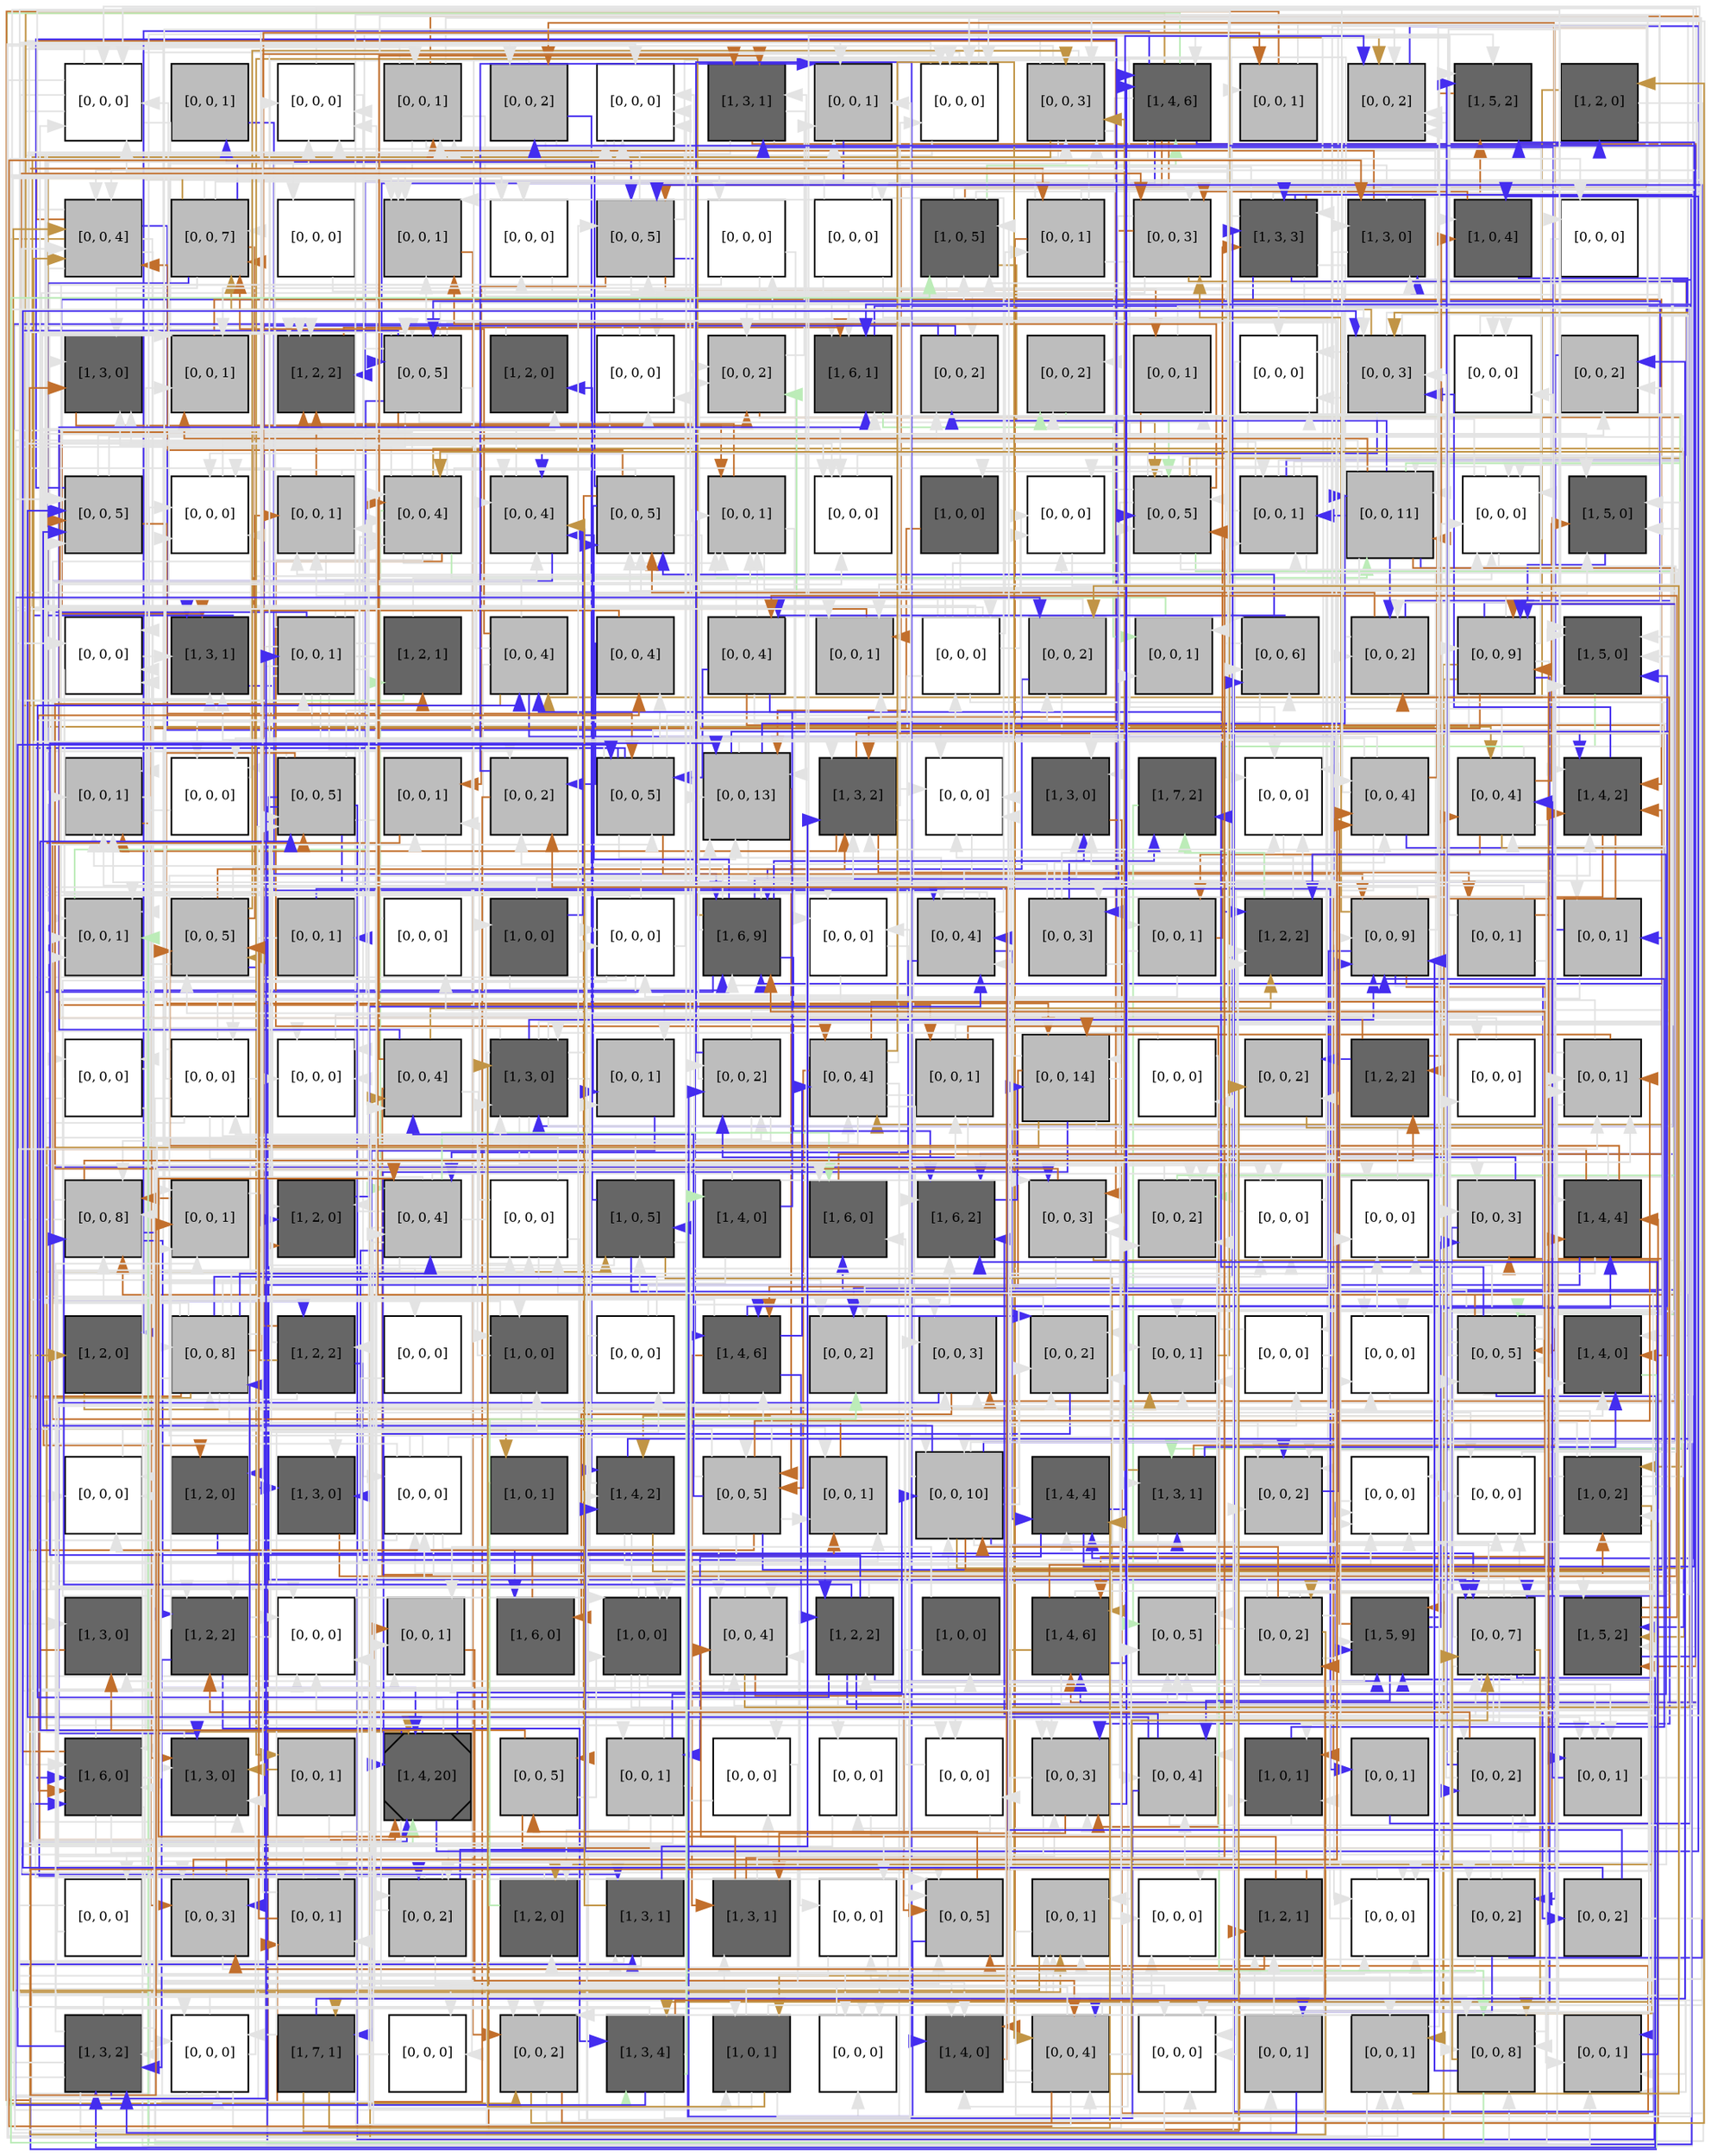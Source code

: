 digraph layout  {
rankdir=TB;
splines=ortho;
node [fixedsize=false, style=filled, width="0.6"];
edge [constraint=false];
0 [fillcolor="#FFFFFF", fontsize=8, label="[0, 0, 0]", shape=square, tooltip="name: None,\nin_degree: 5,\nout_degree: 5"];
1 [fillcolor="#bdbdbd", fontsize=8, label="[0, 0, 1]", shape=square, tooltip="name: None,\nin_degree: 1,\nout_degree: 1"];
2 [fillcolor="#FFFFFF", fontsize=8, label="[0, 0, 0]", shape=square, tooltip="name: None,\nin_degree: 5,\nout_degree: 2"];
3 [fillcolor="#bdbdbd", fontsize=8, label="[0, 0, 1]", shape=square, tooltip="name: None,\nin_degree: 4,\nout_degree: 6"];
4 [fillcolor="#bdbdbd", fontsize=8, label="[0, 0, 2]", shape=square, tooltip="name: None,\nin_degree: 3,\nout_degree: 4"];
5 [fillcolor="#FFFFFF", fontsize=8, label="[0, 0, 0]", shape=square, tooltip="name: None,\nin_degree: 6,\nout_degree: 1"];
6 [fillcolor="#666666", fontsize=8, label="[1, 3, 1]", shape=square, tooltip="name:  S1P ,\nin_degree: 4,\nout_degree: 4"];
7 [fillcolor="#bdbdbd", fontsize=8, label="[0, 0, 1]", shape=square, tooltip="name: None,\nin_degree: 5,\nout_degree: 1"];
8 [fillcolor="#FFFFFF", fontsize=8, label="[0, 0, 0]", shape=square, tooltip="name: None,\nin_degree: 5,\nout_degree: 4"];
9 [fillcolor="#bdbdbd", fontsize=8, label="[0, 0, 3]", shape=square, tooltip="name: None,\nin_degree: 5,\nout_degree: 6"];
10 [fillcolor="#666666", fontsize=8, label="[1, 4, 6]", shape=square, tooltip="name:  GZMB ,\nin_degree: 4,\nout_degree: 9"];
11 [fillcolor="#bdbdbd", fontsize=8, label="[0, 0, 1]", shape=square, tooltip="name: None,\nin_degree: 2,\nout_degree: 2"];
12 [fillcolor="#bdbdbd", fontsize=8, label="[0, 0, 2]", shape=square, tooltip="name: None,\nin_degree: 6,\nout_degree: 1"];
13 [fillcolor="#666666", fontsize=8, label="[1, 5, 2]", shape=square, tooltip="name:  FasL ,\nin_degree: 5,\nout_degree: 1"];
14 [fillcolor="#666666", fontsize=8, label="[1, 2, 0]", shape=square, tooltip="name:  A20 ,\nin_degree: 2,\nout_degree: 3"];
15 [fillcolor="#bdbdbd", fontsize=8, label="[0, 0, 4]", shape=square, tooltip="name: None,\nin_degree: 6,\nout_degree: 7"];
16 [fillcolor="#bdbdbd", fontsize=8, label="[0, 0, 7]", shape=square, tooltip="name: None,\nin_degree: 4,\nout_degree: 7"];
17 [fillcolor="#FFFFFF", fontsize=8, label="[0, 0, 0]", shape=square, tooltip="name: None,\nin_degree: 1,\nout_degree: 1"];
18 [fillcolor="#bdbdbd", fontsize=8, label="[0, 0, 1]", shape=square, tooltip="name: None,\nin_degree: 6,\nout_degree: 1"];
19 [fillcolor="#FFFFFF", fontsize=8, label="[0, 0, 0]", shape=square, tooltip="name: None,\nin_degree: 3,\nout_degree: 1"];
20 [fillcolor="#bdbdbd", fontsize=8, label="[0, 0, 5]", shape=square, tooltip="name: None,\nin_degree: 5,\nout_degree: 6"];
21 [fillcolor="#FFFFFF", fontsize=8, label="[0, 0, 0]", shape=square, tooltip="name: None,\nin_degree: 2,\nout_degree: 3"];
22 [fillcolor="#FFFFFF", fontsize=8, label="[0, 0, 0]", shape=square, tooltip="name: None,\nin_degree: 1,\nout_degree: 5"];
23 [fillcolor="#666666", fontsize=8, label="[1, 0, 5]", shape=square, tooltip="name:  CD45 ,\nin_degree: 4,\nout_degree: 6"];
24 [fillcolor="#bdbdbd", fontsize=8, label="[0, 0, 1]", shape=square, tooltip="name: None,\nin_degree: 2,\nout_degree: 5"];
25 [fillcolor="#bdbdbd", fontsize=8, label="[0, 0, 3]", shape=square, tooltip="name: None,\nin_degree: 4,\nout_degree: 4"];
26 [fillcolor="#666666", fontsize=8, label="[1, 3, 3]", shape=square, tooltip="name:  PLCG1 ,\nin_degree: 4,\nout_degree: 9"];
27 [fillcolor="#666666", fontsize=8, label="[1, 3, 0]", shape=square, tooltip="name:  GRB2 ,\nin_degree: 5,\nout_degree: 3"];
28 [fillcolor="#666666", fontsize=8, label="[1, 0, 4]", shape=square, tooltip="name: TAX,\nin_degree: 3,\nout_degree: 2"];
29 [fillcolor="#FFFFFF", fontsize=8, label="[0, 0, 0]", shape=square, tooltip="name: None,\nin_degree: 2,\nout_degree: 1"];
30 [fillcolor="#666666", fontsize=8, label="[1, 3, 0]", shape=square, tooltip="name:  sFas ,\nin_degree: 5,\nout_degree: 1"];
31 [fillcolor="#bdbdbd", fontsize=8, label="[0, 0, 1]", shape=square, tooltip="name: None,\nin_degree: 4,\nout_degree: 1"];
32 [fillcolor="#666666", fontsize=8, label="[1, 2, 2]", shape=square, tooltip="name:  SPHK1 ,\nin_degree: 6,\nout_degree: 1"];
33 [fillcolor="#bdbdbd", fontsize=8, label="[0, 0, 5]", shape=square, tooltip="name: None,\nin_degree: 4,\nout_degree: 10"];
34 [fillcolor="#666666", fontsize=8, label="[1, 2, 0]", shape=square, tooltip="name:  Cytoskeleton_signaling ,\nin_degree: 2,\nout_degree: 1"];
35 [fillcolor="#FFFFFF", fontsize=8, label="[0, 0, 0]", shape=square, tooltip="name: None,\nin_degree: 3,\nout_degree: 3"];
36 [fillcolor="#bdbdbd", fontsize=8, label="[0, 0, 2]", shape=square, tooltip="name: None,\nin_degree: 5,\nout_degree: 2"];
37 [fillcolor="#666666", fontsize=8, label="[1, 6, 1]", shape=square, tooltip="name:  Caspase ,\nin_degree: 6,\nout_degree: 2"];
38 [fillcolor="#bdbdbd", fontsize=8, label="[0, 0, 2]", shape=square, tooltip="name: None,\nin_degree: 3,\nout_degree: 2"];
39 [fillcolor="#bdbdbd", fontsize=8, label="[0, 0, 2]", shape=square, tooltip="name: None,\nin_degree: 3,\nout_degree: 1"];
40 [fillcolor="#bdbdbd", fontsize=8, label="[0, 0, 1]", shape=square, tooltip="name: None,\nin_degree: 2,\nout_degree: 2"];
41 [fillcolor="#FFFFFF", fontsize=8, label="[0, 0, 0]", shape=square, tooltip="name: None,\nin_degree: 4,\nout_degree: 2"];
42 [fillcolor="#bdbdbd", fontsize=8, label="[0, 0, 3]", shape=square, tooltip="name: None,\nin_degree: 5,\nout_degree: 6"];
43 [fillcolor="#FFFFFF", fontsize=8, label="[0, 0, 0]", shape=square, tooltip="name: None,\nin_degree: 3,\nout_degree: 1"];
44 [fillcolor="#bdbdbd", fontsize=8, label="[0, 0, 2]", shape=square, tooltip="name: None,\nin_degree: 3,\nout_degree: 1"];
45 [fillcolor="#bdbdbd", fontsize=8, label="[0, 0, 5]", shape=square, tooltip="name: None,\nin_degree: 5,\nout_degree: 4"];
46 [fillcolor="#FFFFFF", fontsize=8, label="[0, 0, 0]", shape=square, tooltip="name: None,\nin_degree: 5,\nout_degree: 1"];
47 [fillcolor="#bdbdbd", fontsize=8, label="[0, 0, 1]", shape=square, tooltip="name: None,\nin_degree: 4,\nout_degree: 4"];
48 [fillcolor="#bdbdbd", fontsize=8, label="[0, 0, 4]", shape=square, tooltip="name: None,\nin_degree: 6,\nout_degree: 11"];
49 [fillcolor="#bdbdbd", fontsize=8, label="[0, 0, 4]", shape=square, tooltip="name: None,\nin_degree: 6,\nout_degree: 2"];
50 [fillcolor="#bdbdbd", fontsize=8, label="[0, 0, 5]", shape=square, tooltip="name: None,\nin_degree: 5,\nout_degree: 6"];
51 [fillcolor="#bdbdbd", fontsize=8, label="[0, 0, 1]", shape=square, tooltip="name: None,\nin_degree: 6,\nout_degree: 3"];
52 [fillcolor="#FFFFFF", fontsize=8, label="[0, 0, 0]", shape=square, tooltip="name: None,\nin_degree: 4,\nout_degree: 1"];
53 [fillcolor="#666666", fontsize=8, label="[1, 0, 0]", shape=square, tooltip="name:  Stimuli2 ,\nin_degree: 1,\nout_degree: 2"];
54 [fillcolor="#FFFFFF", fontsize=8, label="[0, 0, 0]", shape=square, tooltip="name: None,\nin_degree: 4,\nout_degree: 1"];
55 [fillcolor="#bdbdbd", fontsize=8, label="[0, 0, 5]", shape=square, tooltip="name: None,\nin_degree: 6,\nout_degree: 10"];
56 [fillcolor="#bdbdbd", fontsize=8, label="[0, 0, 1]", shape=square, tooltip="name: None,\nin_degree: 4,\nout_degree: 7"];
57 [fillcolor="#bdbdbd", fontsize=8, label="[0, 0, 11]", shape=square, tooltip="name: None,\nin_degree: 5,\nout_degree: 9"];
58 [fillcolor="#FFFFFF", fontsize=8, label="[0, 0, 0]", shape=square, tooltip="name: None,\nin_degree: 6,\nout_degree: 4"];
59 [fillcolor="#666666", fontsize=8, label="[1, 5, 0]", shape=square, tooltip="name:  LCK ,\nin_degree: 5,\nout_degree: 1"];
60 [fillcolor="#FFFFFF", fontsize=8, label="[0, 0, 0]", shape=square, tooltip="name: None,\nin_degree: 4,\nout_degree: 2"];
61 [fillcolor="#666666", fontsize=8, label="[1, 3, 1]", shape=square, tooltip="name:  PI3K ,\nin_degree: 5,\nout_degree: 2"];
62 [fillcolor="#bdbdbd", fontsize=8, label="[0, 0, 1]", shape=square, tooltip="name: None,\nin_degree: 2,\nout_degree: 13"];
63 [fillcolor="#666666", fontsize=8, label="[1, 2, 1]", shape=square, tooltip="name:  SMAD ,\nin_degree: 2,\nout_degree: 2"];
64 [fillcolor="#bdbdbd", fontsize=8, label="[0, 0, 4]", shape=square, tooltip="name: None,\nin_degree: 3,\nout_degree: 6"];
65 [fillcolor="#bdbdbd", fontsize=8, label="[0, 0, 4]", shape=square, tooltip="name: None,\nin_degree: 2,\nout_degree: 2"];
66 [fillcolor="#bdbdbd", fontsize=8, label="[0, 0, 4]", shape=square, tooltip="name: None,\nin_degree: 2,\nout_degree: 7"];
67 [fillcolor="#bdbdbd", fontsize=8, label="[0, 0, 1]", shape=square, tooltip="name: None,\nin_degree: 4,\nout_degree: 1"];
68 [fillcolor="#FFFFFF", fontsize=8, label="[0, 0, 0]", shape=square, tooltip="name: None,\nin_degree: 2,\nout_degree: 10"];
69 [fillcolor="#bdbdbd", fontsize=8, label="[0, 0, 2]", shape=square, tooltip="name: None,\nin_degree: 3,\nout_degree: 3"];
70 [fillcolor="#bdbdbd", fontsize=8, label="[0, 0, 1]", shape=square, tooltip="name: None,\nin_degree: 3,\nout_degree: 1"];
71 [fillcolor="#bdbdbd", fontsize=8, label="[0, 0, 6]", shape=square, tooltip="name: None,\nin_degree: 4,\nout_degree: 4"];
72 [fillcolor="#bdbdbd", fontsize=8, label="[0, 0, 2]", shape=square, tooltip="name: None,\nin_degree: 4,\nout_degree: 4"];
73 [fillcolor="#bdbdbd", fontsize=8, label="[0, 0, 9]", shape=square, tooltip="name: None,\nin_degree: 5,\nout_degree: 9"];
74 [fillcolor="#666666", fontsize=8, label="[1, 5, 0]", shape=square, tooltip="name:  BID ,\nin_degree: 6,\nout_degree: 1"];
75 [fillcolor="#bdbdbd", fontsize=8, label="[0, 0, 1]", shape=square, tooltip="name: None,\nin_degree: 6,\nout_degree: 2"];
76 [fillcolor="#FFFFFF", fontsize=8, label="[0, 0, 0]", shape=square, tooltip="name: None,\nin_degree: 3,\nout_degree: 2"];
77 [fillcolor="#bdbdbd", fontsize=8, label="[0, 0, 5]", shape=square, tooltip="name: None,\nin_degree: 4,\nout_degree: 9"];
78 [fillcolor="#bdbdbd", fontsize=8, label="[0, 0, 1]", shape=square, tooltip="name: None,\nin_degree: 3,\nout_degree: 2"];
79 [fillcolor="#bdbdbd", fontsize=8, label="[0, 0, 2]", shape=square, tooltip="name: None,\nin_degree: 4,\nout_degree: 2"];
80 [fillcolor="#bdbdbd", fontsize=8, label="[0, 0, 5]", shape=square, tooltip="name: None,\nin_degree: 4,\nout_degree: 7"];
81 [fillcolor="#bdbdbd", fontsize=8, label="[0, 0, 13]", shape=square, tooltip="name: None,\nin_degree: 6,\nout_degree: 5"];
82 [fillcolor="#666666", fontsize=8, label="[1, 3, 2]", shape=square, tooltip="name:  ZAP70 ,\nin_degree: 6,\nout_degree: 6"];
83 [fillcolor="#FFFFFF", fontsize=8, label="[0, 0, 0]", shape=square, tooltip="name: None,\nin_degree: 5,\nout_degree: 1"];
84 [fillcolor="#666666", fontsize=8, label="[1, 3, 0]", shape=square, tooltip="name:  Ceramide ,\nin_degree: 5,\nout_degree: 1"];
85 [fillcolor="#666666", fontsize=8, label="[1, 7, 2]", shape=square, tooltip="name:  JAK ,\nin_degree: 3,\nout_degree: 1"];
86 [fillcolor="#FFFFFF", fontsize=8, label="[0, 0, 0]", shape=square, tooltip="name: None,\nin_degree: 5,\nout_degree: 1"];
87 [fillcolor="#bdbdbd", fontsize=8, label="[0, 0, 4]", shape=square, tooltip="name: None,\nin_degree: 4,\nout_degree: 6"];
88 [fillcolor="#bdbdbd", fontsize=8, label="[0, 0, 4]", shape=square, tooltip="name: None,\nin_degree: 4,\nout_degree: 6"];
89 [fillcolor="#666666", fontsize=8, label="[1, 4, 2]", shape=square, tooltip="name:  Fas ,\nin_degree: 6,\nout_degree: 3"];
90 [fillcolor="#bdbdbd", fontsize=8, label="[0, 0, 1]", shape=square, tooltip="name: None,\nin_degree: 6,\nout_degree: 1"];
91 [fillcolor="#bdbdbd", fontsize=8, label="[0, 0, 5]", shape=square, tooltip="name: None,\nin_degree: 4,\nout_degree: 7"];
92 [fillcolor="#bdbdbd", fontsize=8, label="[0, 0, 1]", shape=square, tooltip="name: None,\nin_degree: 1,\nout_degree: 2"];
93 [fillcolor="#FFFFFF", fontsize=8, label="[0, 0, 0]", shape=square, tooltip="name: None,\nin_degree: 1,\nout_degree: 1"];
94 [fillcolor="#666666", fontsize=8, label="[1, 0, 0]", shape=square, tooltip="name:  TAX ,\nin_degree: 1,\nout_degree: 3"];
95 [fillcolor="#FFFFFF", fontsize=8, label="[0, 0, 0]", shape=square, tooltip="name: None,\nin_degree: 3,\nout_degree: 7"];
96 [fillcolor="#666666", fontsize=8, label="[1, 6, 9]", shape=square, tooltip="name:  DISC ,\nin_degree: 6,\nout_degree: 9"];
97 [fillcolor="#FFFFFF", fontsize=8, label="[0, 0, 0]", shape=square, tooltip="name: None,\nin_degree: 3,\nout_degree: 2"];
98 [fillcolor="#bdbdbd", fontsize=8, label="[0, 0, 4]", shape=square, tooltip="name: None,\nin_degree: 5,\nout_degree: 6"];
99 [fillcolor="#bdbdbd", fontsize=8, label="[0, 0, 3]", shape=square, tooltip="name: None,\nin_degree: 2,\nout_degree: 5"];
100 [fillcolor="#bdbdbd", fontsize=8, label="[0, 0, 1]", shape=square, tooltip="name: None,\nin_degree: 2,\nout_degree: 3"];
101 [fillcolor="#666666", fontsize=8, label="[1, 2, 2]", shape=square, tooltip="name:  TNF ,\nin_degree: 5,\nout_degree: 2"];
102 [fillcolor="#bdbdbd", fontsize=8, label="[0, 0, 9]", shape=square, tooltip="name: None,\nin_degree: 6,\nout_degree: 6"];
103 [fillcolor="#bdbdbd", fontsize=8, label="[0, 0, 1]", shape=square, tooltip="name: None,\nin_degree: 1,\nout_degree: 4"];
104 [fillcolor="#bdbdbd", fontsize=8, label="[0, 0, 1]", shape=square, tooltip="name: None,\nin_degree: 2,\nout_degree: 2"];
105 [fillcolor="#FFFFFF", fontsize=8, label="[0, 0, 0]", shape=square, tooltip="name: None,\nin_degree: 2,\nout_degree: 4"];
106 [fillcolor="#FFFFFF", fontsize=8, label="[0, 0, 0]", shape=square, tooltip="name: None,\nin_degree: 2,\nout_degree: 9"];
107 [fillcolor="#FFFFFF", fontsize=8, label="[0, 0, 0]", shape=square, tooltip="name: None,\nin_degree: 4,\nout_degree: 1"];
108 [fillcolor="#bdbdbd", fontsize=8, label="[0, 0, 4]", shape=square, tooltip="name: None,\nin_degree: 3,\nout_degree: 5"];
109 [fillcolor="#666666", fontsize=8, label="[1, 3, 0]", shape=square, tooltip="name:  TBET ,\nin_degree: 5,\nout_degree: 10"];
110 [fillcolor="#bdbdbd", fontsize=8, label="[0, 0, 1]", shape=square, tooltip="name: None,\nin_degree: 3,\nout_degree: 1"];
111 [fillcolor="#bdbdbd", fontsize=8, label="[0, 0, 2]", shape=square, tooltip="name: None,\nin_degree: 4,\nout_degree: 5"];
112 [fillcolor="#bdbdbd", fontsize=8, label="[0, 0, 4]", shape=square, tooltip="name: None,\nin_degree: 4,\nout_degree: 9"];
113 [fillcolor="#bdbdbd", fontsize=8, label="[0, 0, 1]", shape=square, tooltip="name: None,\nin_degree: 2,\nout_degree: 3"];
114 [fillcolor="#bdbdbd", fontsize=8, label="[0, 0, 14]", shape=square, tooltip="name: None,\nin_degree: 4,\nout_degree: 6"];
115 [fillcolor="#FFFFFF", fontsize=8, label="[0, 0, 0]", shape=square, tooltip="name: None,\nin_degree: 1,\nout_degree: 2"];
116 [fillcolor="#bdbdbd", fontsize=8, label="[0, 0, 2]", shape=square, tooltip="name: None,\nin_degree: 3,\nout_degree: 1"];
117 [fillcolor="#666666", fontsize=8, label="[1, 2, 2]", shape=square, tooltip="name:  FasT ,\nin_degree: 2,\nout_degree: 3"];
118 [fillcolor="#FFFFFF", fontsize=8, label="[0, 0, 0]", shape=square, tooltip="name: None,\nin_degree: 2,\nout_degree: 1"];
119 [fillcolor="#bdbdbd", fontsize=8, label="[0, 0, 1]", shape=square, tooltip="name: None,\nin_degree: 5,\nout_degree: 4"];
120 [fillcolor="#bdbdbd", fontsize=8, label="[0, 0, 8]", shape=square, tooltip="name: None,\nin_degree: 6,\nout_degree: 5"];
121 [fillcolor="#bdbdbd", fontsize=8, label="[0, 0, 1]", shape=square, tooltip="name: None,\nin_degree: 4,\nout_degree: 2"];
122 [fillcolor="#666666", fontsize=8, label="[1, 2, 0]", shape=square, tooltip="name:  NFAT ,\nin_degree: 4,\nout_degree: 1"];
123 [fillcolor="#bdbdbd", fontsize=8, label="[0, 0, 4]", shape=square, tooltip="name: None,\nin_degree: 5,\nout_degree: 9"];
124 [fillcolor="#FFFFFF", fontsize=8, label="[0, 0, 0]", shape=square, tooltip="name: None,\nin_degree: 3,\nout_degree: 4"];
125 [fillcolor="#666666", fontsize=8, label="[1, 0, 5]", shape=square, tooltip="name: Stimuli,\nin_degree: 3,\nout_degree: 6"];
126 [fillcolor="#666666", fontsize=8, label="[1, 4, 0]", shape=square, tooltip="name:  TRADD ,\nin_degree: 1,\nout_degree: 4"];
127 [fillcolor="#666666", fontsize=8, label="[1, 6, 0]", shape=square, tooltip="name:  BclxL ,\nin_degree: 4,\nout_degree: 1"];
128 [fillcolor="#666666", fontsize=8, label="[1, 6, 2]", shape=square, tooltip="name:  NFKB ,\nin_degree: 6,\nout_degree: 1"];
129 [fillcolor="#bdbdbd", fontsize=8, label="[0, 0, 3]", shape=square, tooltip="name: None,\nin_degree: 5,\nout_degree: 3"];
130 [fillcolor="#bdbdbd", fontsize=8, label="[0, 0, 2]", shape=square, tooltip="name: None,\nin_degree: 5,\nout_degree: 2"];
131 [fillcolor="#FFFFFF", fontsize=8, label="[0, 0, 0]", shape=square, tooltip="name: None,\nin_degree: 5,\nout_degree: 1"];
132 [fillcolor="#FFFFFF", fontsize=8, label="[0, 0, 0]", shape=square, tooltip="name: None,\nin_degree: 4,\nout_degree: 1"];
133 [fillcolor="#bdbdbd", fontsize=8, label="[0, 0, 3]", shape=square, tooltip="name: None,\nin_degree: 4,\nout_degree: 2"];
134 [fillcolor="#666666", fontsize=8, label="[1, 4, 4]", shape=square, tooltip="name:  IFNGT ,\nin_degree: 4,\nout_degree: 5"];
135 [fillcolor="#666666", fontsize=8, label="[1, 2, 0]", shape=square, tooltip="name:  P27 ,\nin_degree: 2,\nout_degree: 1"];
136 [fillcolor="#bdbdbd", fontsize=8, label="[0, 0, 8]", shape=square, tooltip="name: None,\nin_degree: 3,\nout_degree: 14"];
137 [fillcolor="#666666", fontsize=8, label="[1, 2, 2]", shape=square, tooltip="name:  CTLA4 ,\nin_degree: 2,\nout_degree: 5"];
138 [fillcolor="#FFFFFF", fontsize=8, label="[0, 0, 0]", shape=square, tooltip="name: None,\nin_degree: 1,\nout_degree: 1"];
139 [fillcolor="#666666", fontsize=8, label="[1, 0, 0]", shape=square, tooltip="name: CD45,\nin_degree: 3,\nout_degree: 3"];
140 [fillcolor="#FFFFFF", fontsize=8, label="[0, 0, 0]", shape=square, tooltip="name: None,\nin_degree: 1,\nout_degree: 4"];
141 [fillcolor="#666666", fontsize=8, label="[1, 4, 6]", shape=square, tooltip="name:  P2 ,\nin_degree: 4,\nout_degree: 7"];
142 [fillcolor="#bdbdbd", fontsize=8, label="[0, 0, 2]", shape=square, tooltip="name: None,\nin_degree: 4,\nout_degree: 1"];
143 [fillcolor="#bdbdbd", fontsize=8, label="[0, 0, 3]", shape=square, tooltip="name: None,\nin_degree: 5,\nout_degree: 2"];
144 [fillcolor="#bdbdbd", fontsize=8, label="[0, 0, 2]", shape=square, tooltip="name: None,\nin_degree: 5,\nout_degree: 2"];
145 [fillcolor="#bdbdbd", fontsize=8, label="[0, 0, 1]", shape=square, tooltip="name: None,\nin_degree: 5,\nout_degree: 2"];
146 [fillcolor="#FFFFFF", fontsize=8, label="[0, 0, 0]", shape=square, tooltip="name: None,\nin_degree: 2,\nout_degree: 5"];
147 [fillcolor="#FFFFFF", fontsize=8, label="[0, 0, 0]", shape=square, tooltip="name: None,\nin_degree: 4,\nout_degree: 1"];
148 [fillcolor="#bdbdbd", fontsize=8, label="[0, 0, 5]", shape=square, tooltip="name: None,\nin_degree: 4,\nout_degree: 12"];
149 [fillcolor="#666666", fontsize=8, label="[1, 4, 0]", shape=square, tooltip="name:  IL2RA ,\nin_degree: 5,\nout_degree: 1"];
150 [fillcolor="#FFFFFF", fontsize=8, label="[0, 0, 0]", shape=square, tooltip="name: None,\nin_degree: 4,\nout_degree: 1"];
151 [fillcolor="#666666", fontsize=8, label="[1, 2, 0]", shape=square, tooltip="name:  MEK ,\nin_degree: 2,\nout_degree: 2"];
152 [fillcolor="#666666", fontsize=8, label="[1, 3, 0]", shape=square, tooltip="name:  ERK ,\nin_degree: 3,\nout_degree: 1"];
153 [fillcolor="#FFFFFF", fontsize=8, label="[0, 0, 0]", shape=square, tooltip="name: None,\nin_degree: 3,\nout_degree: 7"];
154 [fillcolor="#666666", fontsize=8, label="[1, 0, 1]", shape=square, tooltip="name:  PDGF ,\nin_degree: 1,\nout_degree: 1"];
155 [fillcolor="#666666", fontsize=8, label="[1, 4, 2]", shape=square, tooltip="name:  RAS ,\nin_degree: 4,\nout_degree: 5"];
156 [fillcolor="#bdbdbd", fontsize=8, label="[0, 0, 5]", shape=square, tooltip="name: None,\nin_degree: 3,\nout_degree: 9"];
157 [fillcolor="#bdbdbd", fontsize=8, label="[0, 0, 1]", shape=square, tooltip="name: None,\nin_degree: 4,\nout_degree: 1"];
158 [fillcolor="#bdbdbd", fontsize=8, label="[0, 0, 10]", shape=square, tooltip="name: None,\nin_degree: 5,\nout_degree: 10"];
159 [fillcolor="#666666", fontsize=8, label="[1, 4, 4]", shape=square, tooltip="name:  TPL2 ,\nin_degree: 4,\nout_degree: 3"];
160 [fillcolor="#666666", fontsize=8, label="[1, 3, 1]", shape=square, tooltip="name:  IAP ,\nin_degree: 3,\nout_degree: 4"];
161 [fillcolor="#bdbdbd", fontsize=8, label="[0, 0, 2]", shape=square, tooltip="name: None,\nin_degree: 5,\nout_degree: 1"];
162 [fillcolor="#FFFFFF", fontsize=8, label="[0, 0, 0]", shape=square, tooltip="name: None,\nin_degree: 5,\nout_degree: 1"];
163 [fillcolor="#FFFFFF", fontsize=8, label="[0, 0, 0]", shape=square, tooltip="name: None,\nin_degree: 4,\nout_degree: 1"];
164 [fillcolor="#666666", fontsize=8, label="[1, 0, 2]", shape=square, tooltip="name: IL15,\nin_degree: 3,\nout_degree: 9"];
165 [fillcolor="#666666", fontsize=8, label="[1, 3, 0]", shape=square, tooltip="name:  PDGFR ,\nin_degree: 3,\nout_degree: 1"];
166 [fillcolor="#666666", fontsize=8, label="[1, 2, 2]", shape=square, tooltip="name:  GPCR ,\nin_degree: 4,\nout_degree: 4"];
167 [fillcolor="#FFFFFF", fontsize=8, label="[0, 0, 0]", shape=square, tooltip="name: None,\nin_degree: 5,\nout_degree: 1"];
168 [fillcolor="#bdbdbd", fontsize=8, label="[0, 0, 1]", shape=square, tooltip="name: None,\nin_degree: 4,\nout_degree: 3"];
169 [fillcolor="#666666", fontsize=8, label="[1, 6, 0]", shape=square, tooltip="name:  MCL1 ,\nin_degree: 2,\nout_degree: 1"];
170 [fillcolor="#666666", fontsize=8, label="[1, 0, 0]", shape=square, tooltip="name:  Stimuli ,\nin_degree: 4,\nout_degree: 6"];
171 [fillcolor="#bdbdbd", fontsize=8, label="[0, 0, 4]", shape=square, tooltip="name: None,\nin_degree: 5,\nout_degree: 4"];
172 [fillcolor="#666666", fontsize=8, label="[1, 2, 2]", shape=square, tooltip="name:  Apoptosis ,\nin_degree: 3,\nout_degree: 7"];
173 [fillcolor="#666666", fontsize=8, label="[1, 0, 0]", shape=square, tooltip="name: PDGF,\nin_degree: 1,\nout_degree: 2"];
174 [fillcolor="#666666", fontsize=8, label="[1, 4, 6]", shape=square, tooltip="name:  SOCS ,\nin_degree: 4,\nout_degree: 5"];
175 [fillcolor="#bdbdbd", fontsize=8, label="[0, 0, 5]", shape=square, tooltip="name: None,\nin_degree: 6,\nout_degree: 1"];
176 [fillcolor="#bdbdbd", fontsize=8, label="[0, 0, 2]", shape=square, tooltip="name: None,\nin_degree: 2,\nout_degree: 9"];
177 [fillcolor="#666666", fontsize=8, label="[1, 5, 9]", shape=square, tooltip="name:  IL2 ,\nin_degree: 5,\nout_degree: 5"];
178 [fillcolor="#bdbdbd", fontsize=8, label="[0, 0, 7]", shape=square, tooltip="name: None,\nin_degree: 6,\nout_degree: 13"];
179 [fillcolor="#666666", fontsize=8, label="[1, 5, 2]", shape=square, tooltip="name:  FLIP ,\nin_degree: 5,\nout_degree: 3"];
180 [fillcolor="#666666", fontsize=8, label="[1, 6, 0]", shape=square, tooltip="name:  GAP ,\nin_degree: 6,\nout_degree: 6"];
181 [fillcolor="#666666", fontsize=8, label="[1, 3, 0]", shape=square, tooltip="name:  Proliferation ,\nin_degree: 6,\nout_degree: 2"];
182 [fillcolor="#bdbdbd", fontsize=8, label="[0, 0, 1]", shape=square, tooltip="name: None,\nin_degree: 1,\nout_degree: 2"];
183 [fillcolor="#666666", fontsize=8, label="[1, 4, 20]", shape=Msquare, tooltip="name:  IL2RB ,\nin_degree: 6,\nout_degree: 6"];
184 [fillcolor="#bdbdbd", fontsize=8, label="[0, 0, 5]", shape=square, tooltip="name: None,\nin_degree: 2,\nout_degree: 3"];
185 [fillcolor="#bdbdbd", fontsize=8, label="[0, 0, 1]", shape=square, tooltip="name: None,\nin_degree: 2,\nout_degree: 6"];
186 [fillcolor="#FFFFFF", fontsize=8, label="[0, 0, 0]", shape=square, tooltip="name: None,\nin_degree: 2,\nout_degree: 2"];
187 [fillcolor="#FFFFFF", fontsize=8, label="[0, 0, 0]", shape=square, tooltip="name: None,\nin_degree: 2,\nout_degree: 2"];
188 [fillcolor="#FFFFFF", fontsize=8, label="[0, 0, 0]", shape=square, tooltip="name: None,\nin_degree: 3,\nout_degree: 2"];
189 [fillcolor="#bdbdbd", fontsize=8, label="[0, 0, 3]", shape=square, tooltip="name: None,\nin_degree: 6,\nout_degree: 5"];
190 [fillcolor="#bdbdbd", fontsize=8, label="[0, 0, 4]", shape=square, tooltip="name: None,\nin_degree: 4,\nout_degree: 5"];
191 [fillcolor="#666666", fontsize=8, label="[1, 0, 1]", shape=square, tooltip="name:  IL15 ,\nin_degree: 4,\nout_degree: 2"];
192 [fillcolor="#bdbdbd", fontsize=8, label="[0, 0, 1]", shape=square, tooltip="name: None,\nin_degree: 1,\nout_degree: 1"];
193 [fillcolor="#bdbdbd", fontsize=8, label="[0, 0, 2]", shape=square, tooltip="name: None,\nin_degree: 3,\nout_degree: 5"];
194 [fillcolor="#bdbdbd", fontsize=8, label="[0, 0, 1]", shape=square, tooltip="name: None,\nin_degree: 5,\nout_degree: 1"];
195 [fillcolor="#FFFFFF", fontsize=8, label="[0, 0, 0]", shape=square, tooltip="name: None,\nin_degree: 1,\nout_degree: 2"];
196 [fillcolor="#bdbdbd", fontsize=8, label="[0, 0, 3]", shape=square, tooltip="name: None,\nin_degree: 4,\nout_degree: 3"];
197 [fillcolor="#bdbdbd", fontsize=8, label="[0, 0, 1]", shape=square, tooltip="name: None,\nin_degree: 3,\nout_degree: 4"];
198 [fillcolor="#bdbdbd", fontsize=8, label="[0, 0, 2]", shape=square, tooltip="name: None,\nin_degree: 3,\nout_degree: 7"];
199 [fillcolor="#666666", fontsize=8, label="[1, 2, 0]", shape=square, tooltip="name:  RANTES ,\nin_degree: 3,\nout_degree: 2"];
200 [fillcolor="#666666", fontsize=8, label="[1, 3, 1]", shape=square, tooltip="name:  FYN ,\nin_degree: 3,\nout_degree: 4"];
201 [fillcolor="#666666", fontsize=8, label="[1, 3, 1]", shape=square, tooltip="name:  IL2RBT ,\nin_degree: 3,\nout_degree: 3"];
202 [fillcolor="#FFFFFF", fontsize=8, label="[0, 0, 0]", shape=square, tooltip="name: None,\nin_degree: 3,\nout_degree: 2"];
203 [fillcolor="#bdbdbd", fontsize=8, label="[0, 0, 5]", shape=square, tooltip="name: None,\nin_degree: 6,\nout_degree: 2"];
204 [fillcolor="#bdbdbd", fontsize=8, label="[0, 0, 1]", shape=square, tooltip="name: None,\nin_degree: 5,\nout_degree: 2"];
205 [fillcolor="#FFFFFF", fontsize=8, label="[0, 0, 0]", shape=square, tooltip="name: None,\nin_degree: 3,\nout_degree: 1"];
206 [fillcolor="#666666", fontsize=8, label="[1, 2, 1]", shape=square, tooltip="name:  STAT3 ,\nin_degree: 3,\nout_degree: 4"];
207 [fillcolor="#FFFFFF", fontsize=8, label="[0, 0, 0]", shape=square, tooltip="name: None,\nin_degree: 5,\nout_degree: 2"];
208 [fillcolor="#bdbdbd", fontsize=8, label="[0, 0, 2]", shape=square, tooltip="name: None,\nin_degree: 2,\nout_degree: 6"];
209 [fillcolor="#bdbdbd", fontsize=8, label="[0, 0, 2]", shape=square, tooltip="name: None,\nin_degree: 1,\nout_degree: 3"];
210 [fillcolor="#666666", fontsize=8, label="[1, 3, 2]", shape=square, tooltip="name:  CREB ,\nin_degree: 4,\nout_degree: 9"];
211 [fillcolor="#FFFFFF", fontsize=8, label="[0, 0, 0]", shape=square, tooltip="name: None,\nin_degree: 4,\nout_degree: 5"];
212 [fillcolor="#666666", fontsize=8, label="[1, 7, 1]", shape=square, tooltip="name:  IFNG ,\nin_degree: 2,\nout_degree: 3"];
213 [fillcolor="#FFFFFF", fontsize=8, label="[0, 0, 0]", shape=square, tooltip="name: None,\nin_degree: 2,\nout_degree: 1"];
214 [fillcolor="#bdbdbd", fontsize=8, label="[0, 0, 2]", shape=square, tooltip="name: None,\nin_degree: 5,\nout_degree: 3"];
215 [fillcolor="#666666", fontsize=8, label="[1, 3, 4]", shape=square, tooltip="name:  TCR ,\nin_degree: 3,\nout_degree: 6"];
216 [fillcolor="#666666", fontsize=8, label="[1, 0, 1]", shape=square, tooltip="name: Stimuli2,\nin_degree: 3,\nout_degree: 6"];
217 [fillcolor="#FFFFFF", fontsize=8, label="[0, 0, 0]", shape=square, tooltip="name: None,\nin_degree: 4,\nout_degree: 1"];
218 [fillcolor="#666666", fontsize=8, label="[1, 4, 0]", shape=square, tooltip="name:  IL2RAT ,\nin_degree: 5,\nout_degree: 1"];
219 [fillcolor="#bdbdbd", fontsize=8, label="[0, 0, 4]", shape=square, tooltip="name: None,\nin_degree: 4,\nout_degree: 8"];
220 [fillcolor="#FFFFFF", fontsize=8, label="[0, 0, 0]", shape=square, tooltip="name: None,\nin_degree: 5,\nout_degree: 1"];
221 [fillcolor="#bdbdbd", fontsize=8, label="[0, 0, 1]", shape=square, tooltip="name: None,\nin_degree: 2,\nout_degree: 3"];
222 [fillcolor="#bdbdbd", fontsize=8, label="[0, 0, 1]", shape=square, tooltip="name: None,\nin_degree: 4,\nout_degree: 4"];
223 [fillcolor="#bdbdbd", fontsize=8, label="[0, 0, 8]", shape=square, tooltip="name: None,\nin_degree: 6,\nout_degree: 5"];
224 [fillcolor="#bdbdbd", fontsize=8, label="[0, 0, 1]", shape=square, tooltip="name: None,\nin_degree: 5,\nout_degree: 1"];
0 -> 33  [color=grey89, style="penwidth(0.1)", tooltip=" ", weight=1];
0 -> 186  [color=grey89, style="penwidth(0.1)", tooltip=" ", weight=1];
0 -> 200  [color=grey89, style="penwidth(0.1)", tooltip=" ", weight=1];
0 -> 157  [color=grey89, style="penwidth(0.1)", tooltip=" ", weight=1];
0 -> 163  [color=grey89, style="penwidth(0.1)", tooltip=" ", weight=1];
1 -> 98  [color="#442DEF", style="penwidth(0.1)", tooltip="94( TAX ) to 159( TPL2 )", weight=1];
2 -> 158  [color=grey89, style="penwidth(0.1)", tooltip=" ", weight=1];
2 -> 153  [color=grey89, style="penwidth(0.1)", tooltip=" ", weight=1];
3 -> 174  [color="#C26F2C", style="penwidth(0.1)", tooltip="27( GRB2 ) to 155( RAS )", weight=1];
3 -> 222  [color=grey89, style="penwidth(0.1)", tooltip=" ", weight=1];
3 -> 38  [color=grey89, style="penwidth(0.1)", tooltip=" ", weight=1];
3 -> 58  [color=grey89, style="penwidth(0.1)", tooltip=" ", weight=1];
3 -> 15  [color=grey89, style="penwidth(0.1)", tooltip=" ", weight=1];
3 -> 149  [color=grey89, style="penwidth(0.1)", tooltip=" ", weight=1];
4 -> 155  [color="#442DEF", style="penwidth(0.1)", tooltip="179( FLIP ) to 128( NFKB )", weight=1];
4 -> 122  [color=grey89, style="penwidth(0.1)", tooltip=" ", weight=1];
4 -> 55  [color=grey89, style="penwidth(0.1)", tooltip=" ", weight=1];
4 -> 179  [color=grey89, style="penwidth(0.1)", tooltip=" ", weight=1];
5 -> 90  [color=grey89, style="penwidth(0.1)", tooltip=" ", weight=1];
6 -> 179  [color="#C26F2C", style="penwidth(0.1)", tooltip="128( NFKB ) to 179( FLIP )", weight=1];
6 -> 57  [color=grey89, style="penwidth(0.1)", tooltip=" ", weight=1];
6 -> 158  [color=grey89, style="penwidth(0.1)", tooltip=" ", weight=1];
6 -> 81  [color=grey89, style="penwidth(0.1)", tooltip=" ", weight=1];
7 -> 32  [color="#442DEF", style="penwidth(0.1)", tooltip="165( PDGFR ) to 32( SPHK1 )", weight=1];
8 -> 75  [color=grey89, style="penwidth(0.1)", tooltip=" ", weight=1];
8 -> 186  [color=grey89, style="penwidth(0.1)", tooltip=" ", weight=1];
8 -> 167  [color=grey89, style="penwidth(0.1)", tooltip=" ", weight=1];
8 -> 165  [color=grey89, style="penwidth(0.1)", tooltip=" ", weight=1];
9 -> 125  [color="#C19445", style="penwidth(0.1)", tooltip="160( IAP ) to 126( TRADD )", weight=1];
9 -> 79  [color=grey89, style="penwidth(0.1)", tooltip=" ", weight=1];
9 -> 84  [color=grey89, style="penwidth(0.1)", tooltip=" ", weight=1];
9 -> 136  [color=grey89, style="penwidth(0.1)", tooltip=" ", weight=1];
9 -> 150  [color=grey89, style="penwidth(0.1)", tooltip=" ", weight=1];
9 -> 76  [color=grey89, style="penwidth(0.1)", tooltip=" ", weight=1];
10 -> 33  [color="#442DEF", style="penwidth(0.1)", tooltip="10( GZMB ) to 37( Caspase )", weight=1];
10 -> 67  [color="#C26F2C", style="penwidth(0.1)", tooltip="155( RAS ) to 151( MEK )", weight=1];
10 -> 14  [color="#442DEF", style="penwidth(0.1)", tooltip="172( Apoptosis ) to 14( A20 )", weight=1];
10 -> 215  [color="#BCECB8", style="penwidth(0.1)", tooltip="101( TNF ) to 126( TRADD )", weight=1];
10 -> 39  [color=grey89, style="penwidth(0.1)", tooltip=" ", weight=1];
10 -> 154  [color="#C19445", style="penwidth(0.1)", tooltip="85( JAK ) to 206( STAT3 )", weight=1];
10 -> 135  [color="#442DEF", style="penwidth(0.1)", tooltip="172( Apoptosis ) to 135( P27 )", weight=1];
10 -> 30  [color=grey89, style="penwidth(0.1)", tooltip=" ", weight=1];
10 -> 20  [color="#C26F2C", style="penwidth(0.1)", tooltip="10( GZMB ) to 127( BclxL )", weight=1];
11 -> 158  [color=grey89, style="penwidth(0.1)", tooltip=" ", weight=1];
11 -> 122  [color="#C26F2C", style="penwidth(0.1)", tooltip="61( PI3K ) to 122( NFAT )", weight=1];
12 -> 174  [color="#442DEF", style="penwidth(0.1)", tooltip="212( IFNG ) to 10( GZMB )", weight=1];
13 -> 177  [color="#C26F2C", style="penwidth(0.1)", tooltip="13( FasL ) to 89( Fas )", weight=1];
14 -> 64  [color="#C19445", style="penwidth(0.1)", tooltip="14( A20 ) to 126( TRADD )", weight=1];
14 -> 214  [color=grey89, style="penwidth(0.1)", tooltip=" ", weight=1];
14 -> 171  [color=grey89, style="penwidth(0.1)", tooltip=" ", weight=1];
15 -> 89  [color="#442DEF", style="penwidth(0.1)", tooltip="172( Apoptosis ) to 89( Fas )", weight=1];
15 -> 129  [color="#C26F2C", style="penwidth(0.1)", tooltip="172( Apoptosis ) to 63( SMAD )", weight=1];
15 -> 112  [color=grey89, style="penwidth(0.1)", tooltip=" ", weight=1];
15 -> 107  [color=grey89, style="penwidth(0.1)", tooltip=" ", weight=1];
15 -> 214  [color="#C19445", style="penwidth(0.1)", tooltip="128( NFKB ) to 14( A20 )", weight=1];
15 -> 111  [color=grey89, style="penwidth(0.1)", tooltip=" ", weight=1];
15 -> 131  [color=grey89, style="penwidth(0.1)", tooltip=" ", weight=1];
16 -> 51  [color="#C26F2C", style="penwidth(0.1)", tooltip="126( TRADD ) to 37( Caspase )", weight=1];
16 -> 217  [color=grey89, style="penwidth(0.1)", tooltip=" ", weight=1];
16 -> 30  [color=grey89, style="penwidth(0.1)", tooltip=" ", weight=1];
16 -> 88  [color="#C19445", style="penwidth(0.1)", tooltip="206( STAT3 ) to 135( P27 )", weight=1];
16 -> 170  [color=grey89, style="penwidth(0.1)", tooltip=" ", weight=1];
16 -> 96  [color="#442DEF", style="penwidth(0.1)", tooltip="89( Fas ) to 84( Ceramide )", weight=1];
16 -> 20  [color="#442DEF", style="penwidth(0.1)", tooltip="172( Apoptosis ) to 141( P2 )", weight=1];
17 -> 37  [color=grey89, style="penwidth(0.1)", tooltip=" ", weight=1];
18 -> 214  [color="#C26F2C", style="penwidth(0.1)", tooltip="201( IL2RBT ) to 183( IL2RB )", weight=1];
19 -> 37  [color=grey89, style="penwidth(0.1)", tooltip=" ", weight=1];
20 -> 100  [color=grey89, style="penwidth(0.1)", tooltip=" ", weight=1];
20 -> 40  [color="#C26F2C", style="penwidth(0.1)", tooltip="165( PDGFR ) to 61( PI3K )", weight=1];
20 -> 58  [color=grey89, style="penwidth(0.1)", tooltip=" ", weight=1];
20 -> 141  [color="#442DEF", style="penwidth(0.1)", tooltip="212( IFNG ) to 141( P2 )", weight=1];
20 -> 78  [color="#C26F2C", style="penwidth(0.1)", tooltip="165( PDGFR ) to 180( GAP )", weight=1];
20 -> 3  [color=grey89, style="penwidth(0.1)", tooltip=" ", weight=1];
21 -> 90  [color=grey89, style="penwidth(0.1)", tooltip=" ", weight=1];
21 -> 161  [color=grey89, style="penwidth(0.1)", tooltip=" ", weight=1];
21 -> 83  [color=grey89, style="penwidth(0.1)", tooltip=" ", weight=1];
22 -> 146  [color=grey89, style="penwidth(0.1)", tooltip=" ", weight=1];
22 -> 222  [color=grey89, style="penwidth(0.1)", tooltip=" ", weight=1];
22 -> 18  [color=grey89, style="penwidth(0.1)", tooltip=" ", weight=1];
22 -> 124  [color=grey89, style="penwidth(0.1)", tooltip=" ", weight=1];
22 -> 194  [color=grey89, style="penwidth(0.1)", tooltip=" ", weight=1];
23 -> 148  [color="#C26F2C", style="penwidth(0.1)", tooltip="23( CD45 ) to 59( LCK )", weight=1];
23 -> 147  [color=grey89, style="penwidth(0.1)", tooltip=" ", weight=1];
23 -> 55  [color="#C19445", style="penwidth(0.1)", tooltip="212( IFNG ) to 179( FLIP )", weight=1];
23 -> 168  [color=grey89, style="penwidth(0.1)", tooltip=" ", weight=1];
23 -> 10  [color="#BCECB8", style="penwidth(0.1)", tooltip="101( TNF ) to 126( TRADD )", weight=1];
23 -> 220  [color=grey89, style="penwidth(0.1)", tooltip=" ", weight=1];
24 -> 86  [color=grey89, style="penwidth(0.1)", tooltip=" ", weight=1];
24 -> 181  [color=grey89, style="penwidth(0.1)", tooltip=" ", weight=1];
24 -> 27  [color=grey89, style="penwidth(0.1)", tooltip=" ", weight=1];
24 -> 202  [color=grey89, style="penwidth(0.1)", tooltip=" ", weight=1];
24 -> 218  [color="#C26F2C", style="penwidth(0.1)", tooltip="128( NFKB ) to 218( IL2RAT )", weight=1];
25 -> 35  [color=grey89, style="penwidth(0.1)", tooltip=" ", weight=1];
25 -> 114  [color=grey89, style="penwidth(0.1)", tooltip=" ", weight=1];
25 -> 112  [color="#C19445", style="penwidth(0.1)", tooltip="191( IL15 ) to 212( IFNG )", weight=1];
25 -> 82  [color="#C26F2C", style="penwidth(0.1)", tooltip="180( GAP ) to 155( RAS )", weight=1];
26 -> 61  [color="#442DEF", style="penwidth(0.1)", tooltip="26( PLCG1 ) to 155( RAS )", weight=1];
26 -> 9  [color=grey89, style="penwidth(0.1)", tooltip=" ", weight=1];
26 -> 111  [color=grey89, style="penwidth(0.1)", tooltip=" ", weight=1];
26 -> 72  [color=grey89, style="penwidth(0.1)", tooltip=" ", weight=1];
26 -> 128  [color="#442DEF", style="penwidth(0.1)", tooltip="179( FLIP ) to 128( NFKB )", weight=1];
26 -> 189  [color=grey89, style="penwidth(0.1)", tooltip=" ", weight=1];
26 -> 89  [color=grey89, style="penwidth(0.1)", tooltip=" ", weight=1];
26 -> 159  [color="#442DEF", style="penwidth(0.1)", tooltip="61( PI3K ) to 159( TPL2 )", weight=1];
26 -> 13  [color="#C26F2C", style="penwidth(0.1)", tooltip="128( NFKB ) to 13( FasL )", weight=1];
27 -> 107  [color=grey89, style="penwidth(0.1)", tooltip=" ", weight=1];
27 -> 3  [color="#C26F2C", style="penwidth(0.1)", tooltip="27( GRB2 ) to 155( RAS )", weight=1];
27 -> 136  [color=grey89, style="penwidth(0.1)", tooltip=" ", weight=1];
28 -> 127  [color="#442DEF", style="penwidth(0.1)", tooltip="128( NFKB ) to 127( BclxL )", weight=1];
28 -> 25  [color="#C26F2C", style="penwidth(0.1)", tooltip="117( FasT ) to 30( sFas )", weight=1];
29 -> 58  [color=grey89, style="penwidth(0.1)", tooltip=" ", weight=1];
30 -> 36  [color="#C26F2C", style="penwidth(0.1)", tooltip="30( sFas ) to 89( Fas )", weight=1];
31 -> 89  [color="#C26F2C", style="penwidth(0.1)", tooltip="13( FasL ) to 89( Fas )", weight=1];
32 -> 37  [color="#C26F2C", style="penwidth(0.1)", tooltip="126( TRADD ) to 37( Caspase )", weight=1];
33 -> 180  [color=grey89, style="penwidth(0.1)", tooltip=" ", weight=1];
33 -> 113  [color="#C26F2C", style="penwidth(0.1)", tooltip="152( ERK ) to 201( IL2RBT )", weight=1];
33 -> 86  [color=grey89, style="penwidth(0.1)", tooltip=" ", weight=1];
33 -> 57  [color=grey89, style="penwidth(0.1)", tooltip=" ", weight=1];
33 -> 105  [color=grey89, style="penwidth(0.1)", tooltip=" ", weight=1];
33 -> 13  [color=grey89, style="penwidth(0.1)", tooltip=" ", weight=1];
33 -> 200  [color="#442DEF", style="penwidth(0.1)", tooltip="183( IL2RB ) to 200( FYN )", weight=1];
33 -> 92  [color="#442DEF", style="penwidth(0.1)", tooltip="10( GZMB ) to 37( Caspase )", weight=1];
33 -> 40  [color=grey89, style="penwidth(0.1)", tooltip=" ", weight=1];
33 -> 213  [color=grey89, style="penwidth(0.1)", tooltip=" ", weight=1];
34 -> 221  [color=grey89, style="penwidth(0.1)", tooltip=" ", weight=1];
35 -> 60  [color=grey89, style="penwidth(0.1)", tooltip=" ", weight=1];
35 -> 86  [color=grey89, style="penwidth(0.1)", tooltip=" ", weight=1];
35 -> 162  [color=grey89, style="penwidth(0.1)", tooltip=" ", weight=1];
36 -> 7  [color=grey89, style="penwidth(0.1)", tooltip=" ", weight=1];
36 -> 120  [color="#C26F2C", style="penwidth(0.1)", tooltip="30( sFas ) to 89( Fas )", weight=1];
37 -> 70  [color="#BCECB8", style="penwidth(0.1)", tooltip="32( SPHK1 ) to 6( S1P )", weight=1];
37 -> 161  [color="#442DEF", style="penwidth(0.1)", tooltip="37( Caspase ) to 74( BID )", weight=1];
38 -> 200  [color="#442DEF", style="penwidth(0.1)", tooltip="172( Apoptosis ) to 200( FYN )", weight=1];
38 -> 151  [color="#442DEF", style="penwidth(0.1)", tooltip="172( Apoptosis ) to 151( MEK )", weight=1];
39 -> 55  [color="#BCECB8", style="penwidth(0.1)", tooltip="74( BID ) to 160( IAP )", weight=1];
40 -> 61  [color="#C26F2C", style="penwidth(0.1)", tooltip="165( PDGFR ) to 61( PI3K )", weight=1];
40 -> 162  [color=grey89, style="penwidth(0.1)", tooltip=" ", weight=1];
41 -> 191  [color=grey89, style="penwidth(0.1)", tooltip=" ", weight=1];
41 -> 121  [color=grey89, style="penwidth(0.1)", tooltip=" ", weight=1];
42 -> 187  [color=grey89, style="penwidth(0.1)", tooltip=" ", weight=1];
42 -> 41  [color=grey89, style="penwidth(0.1)", tooltip=" ", weight=1];
42 -> 124  [color=grey89, style="penwidth(0.1)", tooltip=" ", weight=1];
42 -> 16  [color="#C19445", style="penwidth(0.1)", tooltip="206( STAT3 ) to 135( P27 )", weight=1];
42 -> 49  [color="#442DEF", style="penwidth(0.1)", tooltip="172( Apoptosis ) to 137( CTLA4 )", weight=1];
42 -> 68  [color=grey89, style="penwidth(0.1)", tooltip=" ", weight=1];
43 -> 171  [color=grey89, style="penwidth(0.1)", tooltip=" ", weight=1];
44 -> 208  [color="#442DEF", style="penwidth(0.1)", tooltip="212( IFNG ) to 141( P2 )", weight=1];
45 -> 44  [color=grey89, style="penwidth(0.1)", tooltip=" ", weight=1];
45 -> 80  [color="#C26F2C", style="penwidth(0.1)", tooltip="117( FasT ) to 96( DISC )", weight=1];
45 -> 99  [color="#442DEF", style="penwidth(0.1)", tooltip="183( IL2RB ) to 85( JAK )", weight=1];
45 -> 207  [color=grey89, style="penwidth(0.1)", tooltip=" ", weight=1];
46 -> 38  [color=grey89, style="penwidth(0.1)", tooltip=" ", weight=1];
47 -> 32  [color="#C26F2C", style="penwidth(0.1)", tooltip="160( IAP ) to 37( Caspase )", weight=1];
47 -> 175  [color=grey89, style="penwidth(0.1)", tooltip=" ", weight=1];
47 -> 49  [color=grey89, style="penwidth(0.1)", tooltip=" ", weight=1];
47 -> 58  [color=grey89, style="penwidth(0.1)", tooltip=" ", weight=1];
48 -> 0  [color=grey89, style="penwidth(0.1)", tooltip=" ", weight=1];
48 -> 112  [color="#C26F2C", style="penwidth(0.1)", tooltip="23( CD45 ) to 59( LCK )", weight=1];
48 -> 57  [color="#BCECB8", style="penwidth(0.1)", tooltip="74( BID ) to 160( IAP )", weight=1];
48 -> 216  [color=grey89, style="penwidth(0.1)", tooltip=" ", weight=1];
48 -> 164  [color="#C19445", style="penwidth(0.1)", tooltip="128( NFKB ) to 199( RANTES )", weight=1];
48 -> 9  [color=grey89, style="penwidth(0.1)", tooltip=" ", weight=1];
48 -> 139  [color=grey89, style="penwidth(0.1)", tooltip=" ", weight=1];
48 -> 51  [color=grey89, style="penwidth(0.1)", tooltip=" ", weight=1];
48 -> 123  [color="#BCECB8", style="penwidth(0.1)", tooltip="74( BID ) to 127( BclxL )", weight=1];
48 -> 56  [color=grey89, style="penwidth(0.1)", tooltip=" ", weight=1];
48 -> 131  [color=grey89, style="penwidth(0.1)", tooltip=" ", weight=1];
49 -> 137  [color="#442DEF", style="penwidth(0.1)", tooltip="215( TCR ) to 137( CTLA4 )", weight=1];
49 -> 211  [color=grey89, style="penwidth(0.1)", tooltip=" ", weight=1];
50 -> 1  [color="#442DEF", style="penwidth(0.1)", tooltip="94( TAX ) to 159( TPL2 )", weight=1];
50 -> 15  [color="#C26F2C", style="penwidth(0.1)", tooltip="172( Apoptosis ) to 63( SMAD )", weight=1];
50 -> 110  [color="#442DEF", style="penwidth(0.1)", tooltip="172( Apoptosis ) to 212( IFNG )", weight=1];
50 -> 184  [color="#C26F2C", style="penwidth(0.1)", tooltip="6( S1P ) to 165( PDGFR )", weight=1];
50 -> 46  [color=grey89, style="penwidth(0.1)", tooltip=" ", weight=1];
50 -> 81  [color=grey89, style="penwidth(0.1)", tooltip=" ", weight=1];
51 -> 97  [color=grey89, style="penwidth(0.1)", tooltip=" ", weight=1];
51 -> 32  [color="#C26F2C", style="penwidth(0.1)", tooltip="126( TRADD ) to 37( Caspase )", weight=1];
51 -> 130  [color=grey89, style="penwidth(0.1)", tooltip=" ", weight=1];
52 -> 177  [color=grey89, style="penwidth(0.1)", tooltip=" ", weight=1];
53 -> 81  [color="#C26F2C", style="penwidth(0.1)", tooltip="53( Stimuli2 ) to 141( P2 )", weight=1];
53 -> 147  [color=grey89, style="penwidth(0.1)", tooltip=" ", weight=1];
54 -> 131  [color=grey89, style="penwidth(0.1)", tooltip=" ", weight=1];
55 -> 46  [color=grey89, style="penwidth(0.1)", tooltip=" ", weight=1];
55 -> 18  [color="#C26F2C", style="penwidth(0.1)", tooltip="201( IL2RBT ) to 183( IL2RB )", weight=1];
55 -> 20  [color=grey89, style="penwidth(0.1)", tooltip=" ", weight=1];
55 -> 148  [color="#BCECB8", style="penwidth(0.1)", tooltip="74( BID ) to 160( IAP )", weight=1];
55 -> 179  [color="#C19445", style="penwidth(0.1)", tooltip="212( IFNG ) to 179( FLIP )", weight=1];
55 -> 53  [color=grey89, style="penwidth(0.1)", tooltip=" ", weight=1];
55 -> 3  [color=grey89, style="penwidth(0.1)", tooltip=" ", weight=1];
55 -> 190  [color=grey89, style="penwidth(0.1)", tooltip=" ", weight=1];
55 -> 175  [color=grey89, style="penwidth(0.1)", tooltip=" ", weight=1];
55 -> 224  [color=grey89, style="penwidth(0.1)", tooltip=" ", weight=1];
56 -> 21  [color=grey89, style="penwidth(0.1)", tooltip=" ", weight=1];
56 -> 130  [color=grey89, style="penwidth(0.1)", tooltip=" ", weight=1];
56 -> 224  [color=grey89, style="penwidth(0.1)", tooltip=" ", weight=1];
56 -> 107  [color=grey89, style="penwidth(0.1)", tooltip=" ", weight=1];
56 -> 179  [color="#442DEF", style="penwidth(0.1)", tooltip="172( Apoptosis ) to 179( FLIP )", weight=1];
56 -> 156  [color=grey89, style="penwidth(0.1)", tooltip=" ", weight=1];
56 -> 32  [color=grey89, style="penwidth(0.1)", tooltip=" ", weight=1];
57 -> 72  [color="#442DEF", style="penwidth(0.1)", tooltip="172( Apoptosis ) to 109( TBET )", weight=1];
57 -> 96  [color="#442DEF", style="penwidth(0.1)", tooltip="172( Apoptosis ) to 84( Ceramide )", weight=1];
57 -> 38  [color="#442DEF", style="penwidth(0.1)", tooltip="172( Apoptosis ) to 151( MEK )", weight=1];
57 -> 56  [color="#442DEF", style="penwidth(0.1)", tooltip="172( Apoptosis ) to 179( FLIP )", weight=1];
57 -> 160  [color="#BCECB8", style="penwidth(0.1)", tooltip="74( BID ) to 160( IAP )", weight=1];
57 -> 204  [color=grey89, style="penwidth(0.1)", tooltip=" ", weight=1];
57 -> 205  [color=grey89, style="penwidth(0.1)", tooltip=" ", weight=1];
57 -> 143  [color="#C26F2C", style="penwidth(0.1)", tooltip="206( STAT3 ) to 169( MCL1 )", weight=1];
57 -> 31  [color="#C26F2C", style="penwidth(0.1)", tooltip="13( FasL ) to 89( Fas )", weight=1];
58 -> 2  [color=grey89, style="penwidth(0.1)", tooltip=" ", weight=1];
58 -> 54  [color=grey89, style="penwidth(0.1)", tooltip=" ", weight=1];
58 -> 39  [color=grey89, style="penwidth(0.1)", tooltip=" ", weight=1];
58 -> 143  [color=grey89, style="penwidth(0.1)", tooltip=" ", weight=1];
59 -> 73  [color="#442DEF", style="penwidth(0.1)", tooltip="59( LCK ) to 82( ZAP70 )", weight=1];
60 -> 61  [color=grey89, style="penwidth(0.1)", tooltip=" ", weight=1];
60 -> 97  [color=grey89, style="penwidth(0.1)", tooltip=" ", weight=1];
61 -> 96  [color="#442DEF", style="penwidth(0.1)", tooltip="26( PLCG1 ) to 155( RAS )", weight=1];
61 -> 183  [color="#442DEF", style="penwidth(0.1)", tooltip="61( PI3K ) to 159( TPL2 )", weight=1];
62 -> 204  [color=grey89, style="penwidth(0.1)", tooltip=" ", weight=1];
62 -> 175  [color=grey89, style="penwidth(0.1)", tooltip=" ", weight=1];
62 -> 23  [color=grey89, style="penwidth(0.1)", tooltip=" ", weight=1];
62 -> 59  [color=grey89, style="penwidth(0.1)", tooltip=" ", weight=1];
62 -> 129  [color="#442DEF", style="penwidth(0.1)", tooltip="166( GPCR ) to 63( SMAD )", weight=1];
62 -> 118  [color=grey89, style="penwidth(0.1)", tooltip=" ", weight=1];
62 -> 203  [color=grey89, style="penwidth(0.1)", tooltip=" ", weight=1];
62 -> 95  [color=grey89, style="penwidth(0.1)", tooltip=" ", weight=1];
62 -> 43  [color=grey89, style="penwidth(0.1)", tooltip=" ", weight=1];
62 -> 122  [color=grey89, style="penwidth(0.1)", tooltip=" ", weight=1];
62 -> 198  [color=grey89, style="penwidth(0.1)", tooltip=" ", weight=1];
62 -> 223  [color=grey89, style="penwidth(0.1)", tooltip=" ", weight=1];
62 -> 138  [color=grey89, style="penwidth(0.1)", tooltip=" ", weight=1];
63 -> 51  [color=grey89, style="penwidth(0.1)", tooltip=" ", weight=1];
63 -> 183  [color="#BCECB8", style="penwidth(0.1)", tooltip="149( IL2RA ) to 85( JAK )", weight=1];
64 -> 177  [color="#442DEF", style="penwidth(0.1)", tooltip="126( TRADD ) to 128( NFKB )", weight=1];
64 -> 16  [color="#C26F2C", style="penwidth(0.1)", tooltip="126( TRADD ) to 37( Caspase )", weight=1];
64 -> 30  [color=grey89, style="penwidth(0.1)", tooltip=" ", weight=1];
64 -> 124  [color=grey89, style="penwidth(0.1)", tooltip=" ", weight=1];
64 -> 204  [color="#C19445", style="penwidth(0.1)", tooltip="14( A20 ) to 126( TRADD )", weight=1];
64 -> 2  [color=grey89, style="penwidth(0.1)", tooltip=" ", weight=1];
65 -> 79  [color="#442DEF", style="penwidth(0.1)", tooltip="165( PDGFR ) to 32( SPHK1 )", weight=1];
65 -> 16  [color="#C26F2C", style="penwidth(0.1)", tooltip="165( PDGFR ) to 26( PLCG1 )", weight=1];
66 -> 80  [color="#442DEF", style="penwidth(0.1)", tooltip="172( Apoptosis ) to 152( ERK )", weight=1];
66 -> 51  [color=grey89, style="penwidth(0.1)", tooltip=" ", weight=1];
66 -> 101  [color="#442DEF", style="penwidth(0.1)", tooltip="172( Apoptosis ) to 85( JAK )", weight=1];
66 -> 71  [color=grey89, style="penwidth(0.1)", tooltip=" ", weight=1];
66 -> 133  [color="#C26F2C", style="penwidth(0.1)", tooltip="6( S1P ) to 166( GPCR )", weight=1];
66 -> 16  [color=grey89, style="penwidth(0.1)", tooltip=" ", weight=1];
66 -> 145  [color=grey89, style="penwidth(0.1)", tooltip=" ", weight=1];
67 -> 151  [color="#C26F2C", style="penwidth(0.1)", tooltip="155( RAS ) to 151( MEK )", weight=1];
68 -> 2  [color=grey89, style="penwidth(0.1)", tooltip=" ", weight=1];
68 -> 47  [color=grey89, style="penwidth(0.1)", tooltip=" ", weight=1];
68 -> 110  [color=grey89, style="penwidth(0.1)", tooltip=" ", weight=1];
68 -> 54  [color=grey89, style="penwidth(0.1)", tooltip=" ", weight=1];
68 -> 105  [color=grey89, style="penwidth(0.1)", tooltip=" ", weight=1];
68 -> 11  [color=grey89, style="penwidth(0.1)", tooltip=" ", weight=1];
68 -> 161  [color=grey89, style="penwidth(0.1)", tooltip=" ", weight=1];
68 -> 24  [color=grey89, style="penwidth(0.1)", tooltip=" ", weight=1];
68 -> 0  [color=grey89, style="penwidth(0.1)", tooltip=" ", weight=1];
68 -> 214  [color=grey89, style="penwidth(0.1)", tooltip=" ", weight=1];
69 -> 167  [color=grey89, style="penwidth(0.1)", tooltip=" ", weight=1];
69 -> 144  [color=grey89, style="penwidth(0.1)", tooltip=" ", weight=1];
69 -> 96  [color="#442DEF", style="penwidth(0.1)", tooltip="215( TCR ) to 137( CTLA4 )", weight=1];
70 -> 36  [color="#BCECB8", style="penwidth(0.1)", tooltip="32( SPHK1 ) to 6( S1P )", weight=1];
71 -> 76  [color=grey89, style="penwidth(0.1)", tooltip=" ", weight=1];
71 -> 50  [color="#442DEF", style="penwidth(0.1)", tooltip="172( Apoptosis ) to 212( IFNG )", weight=1];
71 -> 30  [color=grey89, style="penwidth(0.1)", tooltip=" ", weight=1];
71 -> 66  [color="#442DEF", style="penwidth(0.1)", tooltip="172( Apoptosis ) to 85( JAK )", weight=1];
72 -> 50  [color="#C26F2C", style="penwidth(0.1)", tooltip="6( S1P ) to 165( PDGFR )", weight=1];
72 -> 109  [color="#442DEF", style="penwidth(0.1)", tooltip="172( Apoptosis ) to 109( TBET )", weight=1];
72 -> 153  [color=grey89, style="penwidth(0.1)", tooltip=" ", weight=1];
72 -> 31  [color=grey89, style="penwidth(0.1)", tooltip=" ", weight=1];
73 -> 35  [color=grey89, style="penwidth(0.1)", tooltip=" ", weight=1];
73 -> 219  [color="#442DEF", style="penwidth(0.1)", tooltip="152( ERK ) to 210( CREB )", weight=1];
73 -> 222  [color="#C19445", style="penwidth(0.1)", tooltip="84( Ceramide ) to 96( DISC )", weight=1];
73 -> 33  [color="#442DEF", style="penwidth(0.1)", tooltip="183( IL2RB ) to 200( FYN )", weight=1];
73 -> 217  [color=grey89, style="penwidth(0.1)", tooltip=" ", weight=1];
73 -> 180  [color=grey89, style="penwidth(0.1)", tooltip=" ", weight=1];
73 -> 108  [color="#C19445", style="penwidth(0.1)", tooltip="128( NFKB ) to 101( TNF )", weight=1];
73 -> 181  [color="#C26F2C", style="penwidth(0.1)", tooltip="206( STAT3 ) to 181( Proliferation )", weight=1];
73 -> 47  [color=grey89, style="penwidth(0.1)", tooltip=" ", weight=1];
74 -> 130  [color="#BCECB8", style="penwidth(0.1)", tooltip="74( BID ) to 160( IAP )", weight=1];
75 -> 211  [color=grey89, style="penwidth(0.1)", tooltip=" ", weight=1];
75 -> 196  [color="#C26F2C", style="penwidth(0.1)", tooltip="82( ZAP70 ) to 27( GRB2 )", weight=1];
76 -> 201  [color=grey89, style="penwidth(0.1)", tooltip=" ", weight=1];
76 -> 46  [color=grey89, style="penwidth(0.1)", tooltip=" ", weight=1];
77 -> 27  [color="#442DEF", style="penwidth(0.1)", tooltip="172( Apoptosis ) to 27( GRB2 )", weight=1];
77 -> 114  [color="#C26F2C", style="penwidth(0.1)", tooltip="169( MCL1 ) to 74( BID )", weight=1];
77 -> 147  [color=grey89, style="penwidth(0.1)", tooltip=" ", weight=1];
77 -> 194  [color="#442DEF", style="penwidth(0.1)", tooltip="183( IL2RB ) to 59( LCK )", weight=1];
77 -> 48  [color=grey89, style="penwidth(0.1)", tooltip=" ", weight=1];
77 -> 177  [color="#442DEF", style="penwidth(0.1)", tooltip="128( NFKB ) to 177( IL2 )", weight=1];
77 -> 178  [color="#442DEF", style="penwidth(0.1)", tooltip="63( SMAD ) to 212( IFNG )", weight=1];
77 -> 7  [color=grey89, style="penwidth(0.1)", tooltip=" ", weight=1];
77 -> 49  [color=grey89, style="penwidth(0.1)", tooltip=" ", weight=1];
78 -> 180  [color="#C26F2C", style="penwidth(0.1)", tooltip="165( PDGFR ) to 180( GAP )", weight=1];
78 -> 207  [color=grey89, style="penwidth(0.1)", tooltip=" ", weight=1];
79 -> 7  [color="#442DEF", style="penwidth(0.1)", tooltip="165( PDGFR ) to 32( SPHK1 )", weight=1];
79 -> 197  [color="#C26F2C", style="penwidth(0.1)", tooltip="218( IL2RAT ) to 149( IL2RA )", weight=1];
80 -> 194  [color=grey89, style="penwidth(0.1)", tooltip=" ", weight=1];
80 -> 98  [color=grey89, style="penwidth(0.1)", tooltip=" ", weight=1];
80 -> 152  [color="#442DEF", style="penwidth(0.1)", tooltip="151( MEK ) to 152( ERK )", weight=1];
80 -> 102  [color="#C26F2C", style="penwidth(0.1)", tooltip="117( FasT ) to 96( DISC )", weight=1];
80 -> 44  [color=grey89, style="penwidth(0.1)", tooltip=" ", weight=1];
80 -> 54  [color=grey89, style="penwidth(0.1)", tooltip=" ", weight=1];
80 -> 180  [color="#442DEF", style="penwidth(0.1)", tooltip="177( IL2 ) to 180( GAP )", weight=1];
81 -> 156  [color="#C26F2C", style="penwidth(0.1)", tooltip="53( Stimuli2 ) to 141( P2 )", weight=1];
81 -> 205  [color=grey89, style="penwidth(0.1)", tooltip=" ", weight=1];
81 -> 57  [color="#442DEF", style="penwidth(0.1)", tooltip="172( Apoptosis ) to 151( MEK )", weight=1];
81 -> 189  [color="#442DEF", style="penwidth(0.1)", tooltip="172( Apoptosis ) to 135( P27 )", weight=1];
81 -> 162  [color=grey89, style="penwidth(0.1)", tooltip=" ", weight=1];
82 -> 145  [color=grey89, style="penwidth(0.1)", tooltip=" ", weight=1];
82 -> 103  [color="#C26F2C", style="penwidth(0.1)", tooltip="180( GAP ) to 155( RAS )", weight=1];
82 -> 8  [color=grey89, style="penwidth(0.1)", tooltip=" ", weight=1];
82 -> 149  [color="#C26F2C", style="penwidth(0.1)", tooltip="218( IL2RAT ) to 149( IL2RA )", weight=1];
82 -> 75  [color="#C26F2C", style="penwidth(0.1)", tooltip="82( ZAP70 ) to 27( GRB2 )", weight=1];
82 -> 83  [color=grey89, style="penwidth(0.1)", tooltip=" ", weight=1];
83 -> 134  [color=grey89, style="penwidth(0.1)", tooltip=" ", weight=1];
84 -> 203  [color="#C26F2C", style="penwidth(0.1)", tooltip="84( Ceramide ) to 6( S1P )", weight=1];
85 -> 175  [color="#BCECB8", style="penwidth(0.1)", tooltip="101( TNF ) to 126( TRADD )", weight=1];
86 -> 104  [color=grey89, style="penwidth(0.1)", tooltip=" ", weight=1];
87 -> 76  [color=grey89, style="penwidth(0.1)", tooltip=" ", weight=1];
87 -> 178  [color="#442DEF", style="penwidth(0.1)", tooltip="134( IFNGT ) to 212( IFNG )", weight=1];
87 -> 57  [color="#C26F2C", style="penwidth(0.1)", tooltip="13( FasL ) to 89( Fas )", weight=1];
87 -> 65  [color=grey89, style="penwidth(0.1)", tooltip=" ", weight=1];
87 -> 139  [color=grey89, style="penwidth(0.1)", tooltip=" ", weight=1];
87 -> 220  [color=grey89, style="penwidth(0.1)", tooltip=" ", weight=1];
88 -> 50  [color=grey89, style="penwidth(0.1)", tooltip=" ", weight=1];
88 -> 100  [color="#C26F2C", style="penwidth(0.1)", tooltip="165( PDGFR ) to 26( PLCG1 )", weight=1];
88 -> 59  [color="#C26F2C", style="penwidth(0.1)", tooltip="23( CD45 ) to 59( LCK )", weight=1];
88 -> 159  [color=grey89, style="penwidth(0.1)", tooltip=" ", weight=1];
88 -> 176  [color="#C19445", style="penwidth(0.1)", tooltip="206( STAT3 ) to 135( P27 )", weight=1];
88 -> 41  [color=grey89, style="penwidth(0.1)", tooltip=" ", weight=1];
89 -> 191  [color="#C26F2C", style="penwidth(0.1)", tooltip="127( BclxL ) to 74( BID )", weight=1];
89 -> 42  [color="#442DEF", style="penwidth(0.1)", tooltip="89( Fas ) to 84( Ceramide )", weight=1];
89 -> 117  [color="#C26F2C", style="penwidth(0.1)", tooltip="128( NFKB ) to 117( FasT )", weight=1];
90 -> 63  [color="#BCECB8", style="penwidth(0.1)", tooltip="149( IL2RA ) to 85( JAK )", weight=1];
91 -> 82  [color="#C26F2C", style="penwidth(0.1)", tooltip="218( IL2RAT ) to 149( IL2RA )", weight=1];
91 -> 69  [color=grey89, style="penwidth(0.1)", tooltip=" ", weight=1];
91 -> 122  [color="#442DEF", style="penwidth(0.1)", tooltip="172( Apoptosis ) to 122( NFAT )", weight=1];
91 -> 47  [color="#C26F2C", style="penwidth(0.1)", tooltip="160( IAP ) to 37( Caspase )", weight=1];
91 -> 150  [color=grey89, style="penwidth(0.1)", tooltip=" ", weight=1];
91 -> 48  [color=grey89, style="penwidth(0.1)", tooltip=" ", weight=1];
91 -> 9  [color="#C19445", style="penwidth(0.1)", tooltip="200( FYN ) to 34( Cytoskeleton_signaling )", weight=1];
92 -> 192  [color="#442DEF", style="penwidth(0.1)", tooltip="10( GZMB ) to 37( Caspase )", weight=1];
92 -> 10  [color=grey89, style="penwidth(0.1)", tooltip=" ", weight=1];
93 -> 43  [color=grey89, style="penwidth(0.1)", tooltip=" ", weight=1];
94 -> 84  [color=grey89, style="penwidth(0.1)", tooltip=" ", weight=1];
94 -> 36  [color=grey89, style="penwidth(0.1)", tooltip=" ", weight=1];
94 -> 50  [color="#442DEF", style="penwidth(0.1)", tooltip="94( TAX ) to 159( TPL2 )", weight=1];
95 -> 106  [color=grey89, style="penwidth(0.1)", tooltip=" ", weight=1];
95 -> 178  [color=grey89, style="penwidth(0.1)", tooltip=" ", weight=1];
95 -> 81  [color=grey89, style="penwidth(0.1)", tooltip=" ", weight=1];
95 -> 166  [color=grey89, style="penwidth(0.1)", tooltip=" ", weight=1];
95 -> 196  [color=grey89, style="penwidth(0.1)", tooltip=" ", weight=1];
95 -> 35  [color=grey89, style="penwidth(0.1)", tooltip=" ", weight=1];
95 -> 210  [color=grey89, style="penwidth(0.1)", tooltip=" ", weight=1];
96 -> 128  [color="#442DEF", style="penwidth(0.1)", tooltip="61( PI3K ) to 169( MCL1 )", weight=1];
96 -> 36  [color=grey89, style="penwidth(0.1)", tooltip=" ", weight=1];
96 -> 49  [color="#442DEF", style="penwidth(0.1)", tooltip="215( TCR ) to 137( CTLA4 )", weight=1];
96 -> 86  [color=grey89, style="penwidth(0.1)", tooltip=" ", weight=1];
96 -> 84  [color="#442DEF", style="penwidth(0.1)", tooltip="172( Apoptosis ) to 84( Ceramide )", weight=1];
96 -> 55  [color="#442DEF", style="penwidth(0.1)", tooltip="174( SOCS ) to 85( JAK )", weight=1];
96 -> 198  [color="#442DEF", style="penwidth(0.1)", tooltip="26( PLCG1 ) to 155( RAS )", weight=1];
96 -> 182  [color="#C19445", style="penwidth(0.1)", tooltip="135( P27 ) to 181( Proliferation )", weight=1];
96 -> 47  [color=grey89, style="penwidth(0.1)", tooltip=" ", weight=1];
97 -> 171  [color=grey89, style="penwidth(0.1)", tooltip=" ", weight=1];
97 -> 160  [color=grey89, style="penwidth(0.1)", tooltip=" ", weight=1];
98 -> 5  [color=grey89, style="penwidth(0.1)", tooltip=" ", weight=1];
98 -> 159  [color="#442DEF", style="penwidth(0.1)", tooltip="94( TAX ) to 159( TPL2 )", weight=1];
98 -> 55  [color=grey89, style="penwidth(0.1)", tooltip=" ", weight=1];
98 -> 19  [color=grey89, style="penwidth(0.1)", tooltip=" ", weight=1];
98 -> 22  [color=grey89, style="penwidth(0.1)", tooltip=" ", weight=1];
98 -> 123  [color="#442DEF", style="penwidth(0.1)", tooltip="172( Apoptosis ) to 127( BclxL )", weight=1];
99 -> 86  [color=grey89, style="penwidth(0.1)", tooltip=" ", weight=1];
99 -> 85  [color="#442DEF", style="penwidth(0.1)", tooltip="183( IL2RB ) to 85( JAK )", weight=1];
99 -> 163  [color=grey89, style="penwidth(0.1)", tooltip=" ", weight=1];
99 -> 79  [color=grey89, style="penwidth(0.1)", tooltip=" ", weight=1];
99 -> 87  [color=grey89, style="penwidth(0.1)", tooltip=" ", weight=1];
100 -> 95  [color=grey89, style="penwidth(0.1)", tooltip=" ", weight=1];
100 -> 218  [color=grey89, style="penwidth(0.1)", tooltip=" ", weight=1];
100 -> 26  [color="#C26F2C", style="penwidth(0.1)", tooltip="165( PDGFR ) to 26( PLCG1 )", weight=1];
101 -> 85  [color="#BCECB8", style="penwidth(0.1)", tooltip="101( TNF ) to 126( TRADD )", weight=1];
101 -> 83  [color=grey89, style="penwidth(0.1)", tooltip=" ", weight=1];
102 -> 17  [color=grey89, style="penwidth(0.1)", tooltip=" ", weight=1];
102 -> 174  [color="#C26F2C", style="penwidth(0.1)", tooltip="117( FasT ) to 96( DISC )", weight=1];
102 -> 142  [color="#442DEF", style="penwidth(0.1)", tooltip="191( IL15 ) to 183( IL2RB )", weight=1];
102 -> 25  [color="#C19445", style="penwidth(0.1)", tooltip="191( IL15 ) to 212( IFNG )", weight=1];
102 -> 141  [color="#442DEF", style="penwidth(0.1)", tooltip="37( Caspase ) to 74( BID )", weight=1];
102 -> 12  [color=grey89, style="penwidth(0.1)", tooltip=" ", weight=1];
103 -> 90  [color=grey89, style="penwidth(0.1)", tooltip=" ", weight=1];
103 -> 12  [color=grey89, style="penwidth(0.1)", tooltip=" ", weight=1];
103 -> 46  [color=grey89, style="penwidth(0.1)", tooltip=" ", weight=1];
103 -> 4  [color="#C26F2C", style="penwidth(0.1)", tooltip="180( GAP ) to 155( RAS )", weight=1];
104 -> 157  [color=grey89, style="penwidth(0.1)", tooltip=" ", weight=1];
104 -> 6  [color="#442DEF", style="penwidth(0.1)", tooltip="172( Apoptosis ) to 6( S1P )", weight=1];
105 -> 143  [color=grey89, style="penwidth(0.1)", tooltip=" ", weight=1];
105 -> 185  [color=grey89, style="penwidth(0.1)", tooltip=" ", weight=1];
105 -> 189  [color=grey89, style="penwidth(0.1)", tooltip=" ", weight=1];
105 -> 31  [color=grey89, style="penwidth(0.1)", tooltip=" ", weight=1];
106 -> 34  [color=grey89, style="penwidth(0.1)", tooltip=" ", weight=1];
106 -> 167  [color=grey89, style="penwidth(0.1)", tooltip=" ", weight=1];
106 -> 133  [color=grey89, style="penwidth(0.1)", tooltip=" ", weight=1];
106 -> 155  [color=grey89, style="penwidth(0.1)", tooltip=" ", weight=1];
106 -> 107  [color=grey89, style="penwidth(0.1)", tooltip=" ", weight=1];
106 -> 46  [color=grey89, style="penwidth(0.1)", tooltip=" ", weight=1];
106 -> 48  [color=grey89, style="penwidth(0.1)", tooltip=" ", weight=1];
106 -> 224  [color=grey89, style="penwidth(0.1)", tooltip=" ", weight=1];
106 -> 189  [color=grey89, style="penwidth(0.1)", tooltip=" ", weight=1];
107 -> 224  [color=grey89, style="penwidth(0.1)", tooltip=" ", weight=1];
108 -> 142  [color=grey89, style="penwidth(0.1)", tooltip=" ", weight=1];
108 -> 6  [color="#C26F2C", style="penwidth(0.1)", tooltip="84( Ceramide ) to 6( S1P )", weight=1];
108 -> 164  [color="#C26F2C", style="penwidth(0.1)", tooltip="172( Apoptosis ) to 199( RANTES )", weight=1];
108 -> 101  [color="#C19445", style="penwidth(0.1)", tooltip="128( NFKB ) to 101( TNF )", weight=1];
108 -> 37  [color="#442DEF", style="penwidth(0.1)", tooltip="172( Apoptosis ) to 37( Caspase )", weight=1];
109 -> 132  [color=grey89, style="penwidth(0.1)", tooltip=" ", weight=1];
109 -> 131  [color=grey89, style="penwidth(0.1)", tooltip=" ", weight=1];
109 -> 102  [color="#442DEF", style="penwidth(0.1)", tooltip="109( TBET ) to 177( IL2 )", weight=1];
109 -> 82  [color=grey89, style="penwidth(0.1)", tooltip=" ", weight=1];
109 -> 27  [color=grey89, style="penwidth(0.1)", tooltip=" ", weight=1];
109 -> 60  [color=grey89, style="penwidth(0.1)", tooltip=" ", weight=1];
109 -> 71  [color=grey89, style="penwidth(0.1)", tooltip=" ", weight=1];
109 -> 191  [color=grey89, style="penwidth(0.1)", tooltip=" ", weight=1];
109 -> 179  [color=grey89, style="penwidth(0.1)", tooltip=" ", weight=1];
109 -> 72  [color=grey89, style="penwidth(0.1)", tooltip=" ", weight=1];
110 -> 212  [color="#442DEF", style="penwidth(0.1)", tooltip="172( Apoptosis ) to 212( IFNG )", weight=1];
111 -> 56  [color=grey89, style="penwidth(0.1)", tooltip=" ", weight=1];
111 -> 51  [color=grey89, style="penwidth(0.1)", tooltip=" ", weight=1];
111 -> 218  [color="#442DEF", style="penwidth(0.1)", tooltip="206( STAT3 ) to 218( IL2RAT )", weight=1];
111 -> 223  [color=grey89, style="penwidth(0.1)", tooltip=" ", weight=1];
111 -> 120  [color=grey89, style="penwidth(0.1)", tooltip=" ", weight=1];
112 -> 143  [color=grey89, style="penwidth(0.1)", tooltip=" ", weight=1];
112 -> 156  [color="#C26F2C", style="penwidth(0.1)", tooltip="117( FasT ) to 30( sFas )", weight=1];
112 -> 27  [color=grey89, style="penwidth(0.1)", tooltip=" ", weight=1];
112 -> 88  [color="#C26F2C", style="penwidth(0.1)", tooltip="23( CD45 ) to 59( LCK )", weight=1];
112 -> 219  [color="#C19445", style="penwidth(0.1)", tooltip="191( IL15 ) to 212( IFNG )", weight=1];
112 -> 12  [color=grey89, style="penwidth(0.1)", tooltip=" ", weight=1];
112 -> 197  [color=grey89, style="penwidth(0.1)", tooltip=" ", weight=1];
112 -> 128  [color=grey89, style="penwidth(0.1)", tooltip=" ", weight=1];
112 -> 28  [color=grey89, style="penwidth(0.1)", tooltip=" ", weight=1];
113 -> 189  [color="#C26F2C", style="penwidth(0.1)", tooltip="152( ERK ) to 201( IL2RBT )", weight=1];
113 -> 148  [color=grey89, style="penwidth(0.1)", tooltip=" ", weight=1];
113 -> 23  [color=grey89, style="penwidth(0.1)", tooltip=" ", weight=1];
114 -> 163  [color=grey89, style="penwidth(0.1)", tooltip=" ", weight=1];
114 -> 183  [color="#C19445", style="penwidth(0.1)", tooltip="128( NFKB ) to 101( TNF )", weight=1];
114 -> 169  [color="#442DEF", style="penwidth(0.1)", tooltip="61( PI3K ) to 169( MCL1 )", weight=1];
114 -> 141  [color="#C26F2C", style="penwidth(0.1)", tooltip="53( Stimuli2 ) to 141( P2 )", weight=1];
114 -> 145  [color=grey89, style="penwidth(0.1)", tooltip=" ", weight=1];
114 -> 67  [color=grey89, style="penwidth(0.1)", tooltip=" ", weight=1];
115 -> 109  [color=grey89, style="penwidth(0.1)", tooltip=" ", weight=1];
115 -> 190  [color=grey89, style="penwidth(0.1)", tooltip=" ", weight=1];
116 -> 155  [color="#C19445", style="penwidth(0.1)", tooltip="212( IFNG ) to 179( FLIP )", weight=1];
117 -> 45  [color="#C26F2C", style="penwidth(0.1)", tooltip="117( FasT ) to 96( DISC )", weight=1];
117 -> 116  [color="#442DEF", style="penwidth(0.1)", tooltip="172( Apoptosis ) to 155( RAS )", weight=1];
117 -> 28  [color="#C26F2C", style="penwidth(0.1)", tooltip="117( FasT ) to 30( sFas )", weight=1];
118 -> 80  [color=grey89, style="penwidth(0.1)", tooltip=" ", weight=1];
119 -> 52  [color=grey89, style="penwidth(0.1)", tooltip=" ", weight=1];
119 -> 43  [color=grey89, style="penwidth(0.1)", tooltip=" ", weight=1];
119 -> 114  [color="#C26F2C", style="penwidth(0.1)", tooltip="53( Stimuli2 ) to 141( P2 )", weight=1];
119 -> 191  [color=grey89, style="penwidth(0.1)", tooltip=" ", weight=1];
120 -> 117  [color="#C26F2C", style="penwidth(0.1)", tooltip="206( STAT3 ) to 127( BclxL )", weight=1];
120 -> 51  [color=grey89, style="penwidth(0.1)", tooltip=" ", weight=1];
120 -> 183  [color="#442DEF", style="penwidth(0.1)", tooltip="172( Apoptosis ) to 26( PLCG1 )", weight=1];
120 -> 206  [color=grey89, style="penwidth(0.1)", tooltip=" ", weight=1];
120 -> 166  [color="#442DEF", style="penwidth(0.1)", tooltip="172( Apoptosis ) to 126( TRADD )", weight=1];
121 -> 120  [color="#C26F2C", style="penwidth(0.1)", tooltip="206( STAT3 ) to 127( BclxL )", weight=1];
121 -> 56  [color=grey89, style="penwidth(0.1)", tooltip=" ", weight=1];
122 -> 98  [color="#442DEF", style="penwidth(0.1)", tooltip="122( NFAT ) to 177( IL2 )", weight=1];
123 -> 75  [color=grey89, style="penwidth(0.1)", tooltip=" ", weight=1];
123 -> 195  [color=grey89, style="penwidth(0.1)", tooltip=" ", weight=1];
123 -> 207  [color=grey89, style="penwidth(0.1)", tooltip=" ", weight=1];
123 -> 58  [color=grey89, style="penwidth(0.1)", tooltip=" ", weight=1];
123 -> 152  [color="#442DEF", style="penwidth(0.1)", tooltip="61( PI3K ) to 152( ERK )", weight=1];
123 -> 127  [color="#BCECB8", style="penwidth(0.1)", tooltip="74( BID ) to 127( BclxL )", weight=1];
123 -> 94  [color=grey89, style="penwidth(0.1)", tooltip=" ", weight=1];
123 -> 188  [color=grey89, style="penwidth(0.1)", tooltip=" ", weight=1];
123 -> 193  [color=grey89, style="penwidth(0.1)", tooltip=" ", weight=1];
124 -> 150  [color=grey89, style="penwidth(0.1)", tooltip=" ", weight=1];
124 -> 219  [color=grey89, style="penwidth(0.1)", tooltip=" ", weight=1];
124 -> 78  [color=grey89, style="penwidth(0.1)", tooltip=" ", weight=1];
124 -> 59  [color=grey89, style="penwidth(0.1)", tooltip=" ", weight=1];
125 -> 174  [color="#C19445", style="penwidth(0.1)", tooltip="160( IAP ) to 126( TRADD )", weight=1];
125 -> 106  [color=grey89, style="penwidth(0.1)", tooltip=" ", weight=1];
125 -> 187  [color=grey89, style="penwidth(0.1)", tooltip=" ", weight=1];
125 -> 224  [color="#442DEF", style="penwidth(0.1)", tooltip="160( IAP ) to 128( NFKB )", weight=1];
125 -> 8  [color=grey89, style="penwidth(0.1)", tooltip=" ", weight=1];
125 -> 34  [color="#442DEF", style="penwidth(0.1)", tooltip="172( Apoptosis ) to 34( Cytoskeleton_signaling )", weight=1];
126 -> 64  [color="#442DEF", style="penwidth(0.1)", tooltip="126( TRADD ) to 128( NFKB )", weight=1];
126 -> 218  [color=grey89, style="penwidth(0.1)", tooltip=" ", weight=1];
126 -> 181  [color=grey89, style="penwidth(0.1)", tooltip=" ", weight=1];
126 -> 129  [color=grey89, style="penwidth(0.1)", tooltip=" ", weight=1];
127 -> 89  [color="#C26F2C", style="penwidth(0.1)", tooltip="127( BclxL ) to 74( BID )", weight=1];
128 -> 114  [color="#442DEF", style="penwidth(0.1)", tooltip="61( PI3K ) to 169( MCL1 )", weight=1];
129 -> 142  [color=grey89, style="penwidth(0.1)", tooltip=" ", weight=1];
129 -> 215  [color="#C19445", style="penwidth(0.1)", tooltip="14( A20 ) to 126( TRADD )", weight=1];
129 -> 63  [color="#C26F2C", style="penwidth(0.1)", tooltip="172( Apoptosis ) to 63( SMAD )", weight=1];
130 -> 39  [color="#BCECB8", style="penwidth(0.1)", tooltip="74( BID ) to 160( IAP )", weight=1];
130 -> 32  [color=grey89, style="penwidth(0.1)", tooltip=" ", weight=1];
131 -> 18  [color=grey89, style="penwidth(0.1)", tooltip=" ", weight=1];
132 -> 98  [color=grey89, style="penwidth(0.1)", tooltip=" ", weight=1];
133 -> 111  [color="#442DEF", style="penwidth(0.1)", tooltip="172( Apoptosis ) to 218( IL2RAT )", weight=1];
133 -> 193  [color="#442DEF", style="penwidth(0.1)", tooltip="172( Apoptosis ) to 13( FasL )", weight=1];
134 -> 203  [color=grey89, style="penwidth(0.1)", tooltip=" ", weight=1];
134 -> 91  [color="#C26F2C", style="penwidth(0.1)", tooltip="160( IAP ) to 37( Caspase )", weight=1];
134 -> 196  [color="#442DEF", style="penwidth(0.1)", tooltip="134( IFNGT ) to 212( IFNG )", weight=1];
134 -> 60  [color=grey89, style="penwidth(0.1)", tooltip=" ", weight=1];
134 -> 183  [color="#C26F2C", style="penwidth(0.1)", tooltip="201( IL2RBT ) to 183( IL2RB )", weight=1];
135 -> 145  [color="#C19445", style="penwidth(0.1)", tooltip="135( P27 ) to 181( Proliferation )", weight=1];
136 -> 24  [color="#C26F2C", style="penwidth(0.1)", tooltip="128( NFKB ) to 218( IL2RAT )", weight=1];
136 -> 49  [color=grey89, style="penwidth(0.1)", tooltip=" ", weight=1];
136 -> 15  [color="#C19445", style="penwidth(0.1)", tooltip="128( NFKB ) to 14( A20 )", weight=1];
136 -> 123  [color="#442DEF", style="penwidth(0.1)", tooltip="61( PI3K ) to 152( ERK )", weight=1];
136 -> 110  [color=grey89, style="penwidth(0.1)", tooltip=" ", weight=1];
136 -> 188  [color=grey89, style="penwidth(0.1)", tooltip=" ", weight=1];
136 -> 52  [color=grey89, style="penwidth(0.1)", tooltip=" ", weight=1];
136 -> 20  [color=grey89, style="penwidth(0.1)", tooltip=" ", weight=1];
136 -> 180  [color=grey89, style="penwidth(0.1)", tooltip=" ", weight=1];
136 -> 6  [color="#C26F2C", style="penwidth(0.1)", tooltip="128( NFKB ) to 179( FLIP )", weight=1];
136 -> 161  [color=grey89, style="penwidth(0.1)", tooltip=" ", weight=1];
136 -> 147  [color=grey89, style="penwidth(0.1)", tooltip=" ", weight=1];
136 -> 8  [color=grey89, style="penwidth(0.1)", tooltip=" ", weight=1];
136 -> 26  [color="#442DEF", style="penwidth(0.1)", tooltip="61( PI3K ) to 159( TPL2 )", weight=1];
137 -> 172  [color="#442DEF", style="penwidth(0.1)", tooltip="137( CTLA4 ) to 215( TCR )", weight=1];
137 -> 89  [color=grey89, style="penwidth(0.1)", tooltip=" ", weight=1];
137 -> 11  [color="#C26F2C", style="penwidth(0.1)", tooltip="61( PI3K ) to 122( NFAT )", weight=1];
137 -> 33  [color=grey89, style="penwidth(0.1)", tooltip=" ", weight=1];
137 -> 91  [color="#C19445", style="penwidth(0.1)", tooltip="200( FYN ) to 34( Cytoskeleton_signaling )", weight=1];
138 -> 166  [color=grey89, style="penwidth(0.1)", tooltip=" ", weight=1];
139 -> 109  [color=grey89, style="penwidth(0.1)", tooltip=" ", weight=1];
139 -> 211  [color=grey89, style="penwidth(0.1)", tooltip=" ", weight=1];
139 -> 45  [color=grey89, style="penwidth(0.1)", tooltip=" ", weight=1];
140 -> 204  [color=grey89, style="penwidth(0.1)", tooltip=" ", weight=1];
140 -> 217  [color=grey89, style="penwidth(0.1)", tooltip=" ", weight=1];
140 -> 84  [color=grey89, style="penwidth(0.1)", tooltip=" ", weight=1];
140 -> 131  [color=grey89, style="penwidth(0.1)", tooltip=" ", weight=1];
141 -> 201  [color="#C26F2C", style="penwidth(0.1)", tooltip="10( GZMB ) to 127( BclxL )", weight=1];
141 -> 74  [color="#442DEF", style="penwidth(0.1)", tooltip="37( Caspase ) to 74( BID )", weight=1];
141 -> 112  [color="#442DEF", style="penwidth(0.1)", tooltip="141( P2 ) to 212( IFNG )", weight=1];
141 -> 152  [color=grey89, style="penwidth(0.1)", tooltip=" ", weight=1];
141 -> 3  [color=grey89, style="penwidth(0.1)", tooltip=" ", weight=1];
141 -> 203  [color=grey89, style="penwidth(0.1)", tooltip=" ", weight=1];
141 -> 172  [color="#442DEF", style="penwidth(0.1)", tooltip="37( Caspase ) to 172( Apoptosis )", weight=1];
142 -> 144  [color="#442DEF", style="penwidth(0.1)", tooltip="191( IL15 ) to 183( IL2RB )", weight=1];
143 -> 181  [color="#442DEF", style="penwidth(0.1)", tooltip="172( Apoptosis ) to 181( Proliferation )", weight=1];
143 -> 169  [color="#C26F2C", style="penwidth(0.1)", tooltip="206( STAT3 ) to 169( MCL1 )", weight=1];
144 -> 31  [color=grey89, style="penwidth(0.1)", tooltip=" ", weight=1];
144 -> 183  [color="#442DEF", style="penwidth(0.1)", tooltip="191( IL15 ) to 183( IL2RB )", weight=1];
145 -> 74  [color=grey89, style="penwidth(0.1)", tooltip=" ", weight=1];
145 -> 12  [color="#C19445", style="penwidth(0.1)", tooltip="135( P27 ) to 181( Proliferation )", weight=1];
146 -> 115  [color=grey89, style="penwidth(0.1)", tooltip=" ", weight=1];
146 -> 19  [color=grey89, style="penwidth(0.1)", tooltip=" ", weight=1];
146 -> 59  [color=grey89, style="penwidth(0.1)", tooltip=" ", weight=1];
146 -> 170  [color=grey89, style="penwidth(0.1)", tooltip=" ", weight=1];
146 -> 0  [color=grey89, style="penwidth(0.1)", tooltip=" ", weight=1];
147 -> 41  [color=grey89, style="penwidth(0.1)", tooltip=" ", weight=1];
148 -> 29  [color=grey89, style="penwidth(0.1)", tooltip=" ", weight=1];
148 -> 48  [color="#C26F2C", style="penwidth(0.1)", tooltip="23( CD45 ) to 59( LCK )", weight=1];
148 -> 12  [color=grey89, style="penwidth(0.1)", tooltip=" ", weight=1];
148 -> 6  [color=grey89, style="penwidth(0.1)", tooltip=" ", weight=1];
148 -> 0  [color=grey89, style="penwidth(0.1)", tooltip=" ", weight=1];
148 -> 85  [color="#442DEF", style="penwidth(0.1)", tooltip="174( SOCS ) to 85( JAK )", weight=1];
148 -> 91  [color=grey89, style="penwidth(0.1)", tooltip=" ", weight=1];
148 -> 8  [color=grey89, style="penwidth(0.1)", tooltip=" ", weight=1];
148 -> 180  [color="#442DEF", style="penwidth(0.1)", tooltip="155( RAS ) to 180( GAP )", weight=1];
148 -> 96  [color=grey89, style="penwidth(0.1)", tooltip=" ", weight=1];
148 -> 26  [color=grey89, style="penwidth(0.1)", tooltip=" ", weight=1];
148 -> 132  [color=grey89, style="penwidth(0.1)", tooltip=" ", weight=1];
149 -> 90  [color="#BCECB8", style="penwidth(0.1)", tooltip="149( IL2RA ) to 85( JAK )", weight=1];
150 -> 146  [color=grey89, style="penwidth(0.1)", tooltip=" ", weight=1];
151 -> 178  [color="#442DEF", style="penwidth(0.1)", tooltip="151( MEK ) to 152( ERK )", weight=1];
151 -> 77  [color=grey89, style="penwidth(0.1)", tooltip=" ", weight=1];
152 -> 73  [color="#C26F2C", style="penwidth(0.1)", tooltip="152( ERK ) to 201( IL2RBT )", weight=1];
153 -> 207  [color=grey89, style="penwidth(0.1)", tooltip=" ", weight=1];
153 -> 81  [color=grey89, style="penwidth(0.1)", tooltip=" ", weight=1];
153 -> 61  [color=grey89, style="penwidth(0.1)", tooltip=" ", weight=1];
153 -> 77  [color=grey89, style="penwidth(0.1)", tooltip=" ", weight=1];
153 -> 5  [color=grey89, style="penwidth(0.1)", tooltip=" ", weight=1];
153 -> 129  [color=grey89, style="penwidth(0.1)", tooltip=" ", weight=1];
153 -> 171  [color=grey89, style="penwidth(0.1)", tooltip=" ", weight=1];
154 -> 206  [color="#C26F2C", style="penwidth(0.1)", tooltip="154( PDGF ) to 165( PDGFR )", weight=1];
155 -> 93  [color=grey89, style="penwidth(0.1)", tooltip=" ", weight=1];
155 -> 202  [color=grey89, style="penwidth(0.1)", tooltip=" ", weight=1];
155 -> 223  [color="#C19445", style="penwidth(0.1)", tooltip="212( IFNG ) to 179( FLIP )", weight=1];
155 -> 26  [color="#442DEF", style="penwidth(0.1)", tooltip="179( FLIP ) to 128( NFKB )", weight=1];
155 -> 162  [color=grey89, style="penwidth(0.1)", tooltip=" ", weight=1];
156 -> 30  [color="#C26F2C", style="penwidth(0.1)", tooltip="117( FasT ) to 30( sFas )", weight=1];
156 -> 119  [color="#C26F2C", style="penwidth(0.1)", tooltip="53( Stimuli2 ) to 141( P2 )", weight=1];
156 -> 205  [color=grey89, style="penwidth(0.1)", tooltip=" ", weight=1];
156 -> 157  [color=grey89, style="penwidth(0.1)", tooltip=" ", weight=1];
156 -> 104  [color="#442DEF", style="penwidth(0.1)", tooltip="172( Apoptosis ) to 6( S1P )", weight=1];
156 -> 5  [color=grey89, style="penwidth(0.1)", tooltip=" ", weight=1];
156 -> 52  [color=grey89, style="penwidth(0.1)", tooltip=" ", weight=1];
156 -> 149  [color=grey89, style="penwidth(0.1)", tooltip=" ", weight=1];
156 -> 108  [color="#442DEF", style="penwidth(0.1)", tooltip="172( Apoptosis ) to 37( Caspase )", weight=1];
157 -> 77  [color="#C26F2C", style="penwidth(0.1)", tooltip="169( MCL1 ) to 74( BID )", weight=1];
158 -> 7  [color=grey89, style="penwidth(0.1)", tooltip=" ", weight=1];
158 -> 132  [color=grey89, style="penwidth(0.1)", tooltip=" ", weight=1];
158 -> 160  [color="#442DEF", style="penwidth(0.1)", tooltip="128( NFKB ) to 160( IAP )", weight=1];
158 -> 73  [color="#442DEF", style="penwidth(0.1)", tooltip="183( IL2RB ) to 200( FYN )", weight=1];
158 -> 144  [color=grey89, style="penwidth(0.1)", tooltip=" ", weight=1];
158 -> 163  [color=grey89, style="penwidth(0.1)", tooltip=" ", weight=1];
158 -> 89  [color="#C26F2C", style="penwidth(0.1)", tooltip="128( NFKB ) to 117( FasT )", weight=1];
158 -> 45  [color="#442DEF", style="penwidth(0.1)", tooltip="183( IL2RB ) to 85( JAK )", weight=1];
158 -> 74  [color=grey89, style="penwidth(0.1)", tooltip=" ", weight=1];
158 -> 48  [color="#C19445", style="penwidth(0.1)", tooltip="128( NFKB ) to 199( RANTES )", weight=1];
159 -> 185  [color="#442DEF", style="penwidth(0.1)", tooltip="212( IFNG ) to 85( JAK )", weight=1];
159 -> 12  [color="#442DEF", style="penwidth(0.1)", tooltip="212( IFNG ) to 10( GZMB )", weight=1];
159 -> 13  [color="#442DEF", style="penwidth(0.1)", tooltip="122( NFAT ) to 177( IL2 )", weight=1];
160 -> 134  [color="#C26F2C", style="penwidth(0.1)", tooltip="160( IAP ) to 37( Caspase )", weight=1];
160 -> 149  [color="#442DEF", style="penwidth(0.1)", tooltip="177( IL2 ) to 149( IL2RA )", weight=1];
160 -> 9  [color="#C19445", style="penwidth(0.1)", tooltip="160( IAP ) to 126( TRADD )", weight=1];
160 -> 78  [color=grey89, style="penwidth(0.1)", tooltip=" ", weight=1];
161 -> 102  [color="#442DEF", style="penwidth(0.1)", tooltip="37( Caspase ) to 74( BID )", weight=1];
162 -> 61  [color=grey89, style="penwidth(0.1)", tooltip=" ", weight=1];
163 -> 58  [color=grey89, style="penwidth(0.1)", tooltip=" ", weight=1];
164 -> 74  [color=grey89, style="penwidth(0.1)", tooltip=" ", weight=1];
164 -> 99  [color=grey89, style="penwidth(0.1)", tooltip=" ", weight=1];
164 -> 220  [color=grey89, style="penwidth(0.1)", tooltip=" ", weight=1];
164 -> 116  [color=grey89, style="penwidth(0.1)", tooltip=" ", weight=1];
164 -> 199  [color="#C19445", style="penwidth(0.1)", tooltip="128( NFKB ) to 199( RANTES )", weight=1];
164 -> 37  [color=grey89, style="penwidth(0.1)", tooltip=" ", weight=1];
164 -> 141  [color=grey89, style="penwidth(0.1)", tooltip=" ", weight=1];
164 -> 120  [color=grey89, style="penwidth(0.1)", tooltip=" ", weight=1];
164 -> 109  [color=grey89, style="penwidth(0.1)", tooltip=" ", weight=1];
165 -> 65  [color="#C26F2C", style="penwidth(0.1)", tooltip="165( PDGFR ) to 26( PLCG1 )", weight=1];
166 -> 140  [color=grey89, style="penwidth(0.1)", tooltip=" ", weight=1];
166 -> 210  [color="#442DEF", style="penwidth(0.1)", tooltip="166( GPCR ) to 63( SMAD )", weight=1];
166 -> 121  [color=grey89, style="penwidth(0.1)", tooltip=" ", weight=1];
166 -> 215  [color="#442DEF", style="penwidth(0.1)", tooltip="172( Apoptosis ) to 126( TRADD )", weight=1];
167 -> 170  [color=grey89, style="penwidth(0.1)", tooltip=" ", weight=1];
168 -> 207  [color=grey89, style="penwidth(0.1)", tooltip=" ", weight=1];
168 -> 15  [color=grey89, style="penwidth(0.1)", tooltip=" ", weight=1];
168 -> 219  [color="#C26F2C", style="penwidth(0.1)", tooltip="82( ZAP70 ) to 27( GRB2 )", weight=1];
169 -> 157  [color="#C26F2C", style="penwidth(0.1)", tooltip="169( MCL1 ) to 74( BID )", weight=1];
170 -> 101  [color=grey89, style="penwidth(0.1)", tooltip=" ", weight=1];
170 -> 90  [color=grey89, style="penwidth(0.1)", tooltip=" ", weight=1];
170 -> 75  [color=grey89, style="penwidth(0.1)", tooltip=" ", weight=1];
170 -> 189  [color=grey89, style="penwidth(0.1)", tooltip=" ", weight=1];
170 -> 68  [color=grey89, style="penwidth(0.1)", tooltip=" ", weight=1];
170 -> 50  [color=grey89, style="penwidth(0.1)", tooltip=" ", weight=1];
171 -> 203  [color="#C26F2C", style="penwidth(0.1)", tooltip="154( PDGF ) to 165( PDGFR )", weight=1];
171 -> 4  [color=grey89, style="penwidth(0.1)", tooltip=" ", weight=1];
171 -> 42  [color="#C19445", style="penwidth(0.1)", tooltip="206( STAT3 ) to 135( P27 )", weight=1];
171 -> 90  [color=grey89, style="penwidth(0.1)", tooltip=" ", weight=1];
172 -> 71  [color="#442DEF", style="penwidth(0.1)", tooltip="172( Apoptosis ) to 212( IFNG )", weight=1];
172 -> 81  [color="#442DEF", style="penwidth(0.1)", tooltip="172( Apoptosis ) to 135( P27 )", weight=1];
172 -> 177  [color="#442DEF", style="penwidth(0.1)", tooltip="172( Apoptosis ) to 174( SOCS )", weight=1];
172 -> 54  [color=grey89, style="penwidth(0.1)", tooltip=" ", weight=1];
172 -> 209  [color="#442DEF", style="penwidth(0.1)", tooltip="172( Apoptosis ) to 137( CTLA4 )", weight=1];
172 -> 120  [color="#442DEF", style="penwidth(0.1)", tooltip="172( Apoptosis ) to 26( PLCG1 )", weight=1];
172 -> 64  [color="#442DEF", style="penwidth(0.1)", tooltip="172( Apoptosis ) to 141( P2 )", weight=1];
173 -> 168  [color=grey89, style="penwidth(0.1)", tooltip=" ", weight=1];
173 -> 198  [color=grey89, style="penwidth(0.1)", tooltip=" ", weight=1];
174 -> 82  [color=grey89, style="penwidth(0.1)", tooltip=" ", weight=1];
174 -> 10  [color="#442DEF", style="penwidth(0.1)", tooltip="212( IFNG ) to 10( GZMB )", weight=1];
174 -> 96  [color="#C26F2C", style="penwidth(0.1)", tooltip="117( FasT ) to 96( DISC )", weight=1];
174 -> 0  [color=grey89, style="penwidth(0.1)", tooltip=" ", weight=1];
174 -> 216  [color="#C19445", style="penwidth(0.1)", tooltip="85( JAK ) to 109( TBET )", weight=1];
175 -> 223  [color="#BCECB8", style="penwidth(0.1)", tooltip="101( TNF ) to 126( TRADD )", weight=1];
176 -> 18  [color=grey89, style="penwidth(0.1)", tooltip=" ", weight=1];
176 -> 158  [color="#C26F2C", style="penwidth(0.1)", tooltip="215( TCR ) to 200( FYN )", weight=1];
176 -> 2  [color=grey89, style="penwidth(0.1)", tooltip=" ", weight=1];
176 -> 194  [color=grey89, style="penwidth(0.1)", tooltip=" ", weight=1];
176 -> 84  [color=grey89, style="penwidth(0.1)", tooltip=" ", weight=1];
176 -> 145  [color=grey89, style="penwidth(0.1)", tooltip=" ", weight=1];
176 -> 135  [color="#C19445", style="penwidth(0.1)", tooltip="206( STAT3 ) to 135( P27 )", weight=1];
176 -> 88  [color=grey89, style="penwidth(0.1)", tooltip=" ", weight=1];
176 -> 102  [color=grey89, style="penwidth(0.1)", tooltip=" ", weight=1];
177 -> 133  [color="#442DEF", style="penwidth(0.1)", tooltip="172( Apoptosis ) to 13( FasL )", weight=1];
177 -> 190  [color="#442DEF", style="penwidth(0.1)", tooltip="126( TRADD ) to 128( NFKB )", weight=1];
177 -> 87  [color="#C26F2C", style="penwidth(0.1)", tooltip="13( FasL ) to 89( Fas )", weight=1];
177 -> 134  [color="#442DEF", style="penwidth(0.1)", tooltip="172( Apoptosis ) to 82( ZAP70 )", weight=1];
177 -> 165  [color=grey89, style="penwidth(0.1)", tooltip=" ", weight=1];
178 -> 153  [color=grey89, style="penwidth(0.1)", tooltip=" ", weight=1];
178 -> 210  [color="#442DEF", style="penwidth(0.1)", tooltip="151( MEK ) to 152( ERK )", weight=1];
178 -> 95  [color=grey89, style="penwidth(0.1)", tooltip=" ", weight=1];
178 -> 204  [color=grey89, style="penwidth(0.1)", tooltip=" ", weight=1];
178 -> 194  [color=grey89, style="penwidth(0.1)", tooltip=" ", weight=1];
178 -> 148  [color=grey89, style="penwidth(0.1)", tooltip=" ", weight=1];
178 -> 220  [color=grey89, style="penwidth(0.1)", tooltip=" ", weight=1];
178 -> 223  [color=grey89, style="penwidth(0.1)", tooltip=" ", weight=1];
178 -> 25  [color=grey89, style="penwidth(0.1)", tooltip=" ", weight=1];
178 -> 212  [color="#C19445", style="penwidth(0.1)", tooltip="191( IL15 ) to 212( IFNG )", weight=1];
178 -> 36  [color=grey89, style="penwidth(0.1)", tooltip=" ", weight=1];
178 -> 144  [color=grey89, style="penwidth(0.1)", tooltip=" ", weight=1];
178 -> 172  [color=grey89, style="penwidth(0.1)", tooltip=" ", weight=1];
179 -> 4  [color="#442DEF", style="penwidth(0.1)", tooltip="179( FLIP ) to 128( NFKB )", weight=1];
179 -> 72  [color="#C26F2C", style="penwidth(0.1)", tooltip="6( S1P ) to 165( PDGFR )", weight=1];
179 -> 66  [color="#C26F2C", style="penwidth(0.1)", tooltip="6( S1P ) to 166( GPCR )", weight=1];
180 -> 25  [color="#C26F2C", style="penwidth(0.1)", tooltip="180( GAP ) to 155( RAS )", weight=1];
180 -> 139  [color=grey89, style="penwidth(0.1)", tooltip=" ", weight=1];
180 -> 83  [color=grey89, style="penwidth(0.1)", tooltip=" ", weight=1];
180 -> 193  [color=grey89, style="penwidth(0.1)", tooltip=" ", weight=1];
180 -> 217  [color=grey89, style="penwidth(0.1)", tooltip=" ", weight=1];
180 -> 73  [color=grey89, style="penwidth(0.1)", tooltip=" ", weight=1];
181 -> 208  [color=grey89, style="penwidth(0.1)", tooltip=" ", weight=1];
181 -> 52  [color=grey89, style="penwidth(0.1)", tooltip=" ", weight=1];
182 -> 82  [color=grey89, style="penwidth(0.1)", tooltip=" ", weight=1];
182 -> 181  [color="#C19445", style="penwidth(0.1)", tooltip="135( P27 ) to 181( Proliferation )", weight=1];
183 -> 158  [color="#442DEF", style="penwidth(0.1)", tooltip="183( IL2RB ) to 85( JAK )", weight=1];
183 -> 70  [color=grey89, style="penwidth(0.1)", tooltip=" ", weight=1];
183 -> 77  [color="#442DEF", style="penwidth(0.1)", tooltip="183( IL2RB ) to 59( LCK )", weight=1];
183 -> 136  [color="#442DEF", style="penwidth(0.1)", tooltip="61( PI3K ) to 159( TPL2 )", weight=1];
183 -> 67  [color=grey89, style="penwidth(0.1)", tooltip=" ", weight=1];
183 -> 28  [color="#442DEF", style="penwidth(0.1)", tooltip="128( NFKB ) to 127( BclxL )", weight=1];
184 -> 73  [color="#C26F2C", style="penwidth(0.1)", tooltip="206( STAT3 ) to 181( Proliferation )", weight=1];
184 -> 170  [color=grey89, style="penwidth(0.1)", tooltip=" ", weight=1];
184 -> 165  [color="#C26F2C", style="penwidth(0.1)", tooltip="154( PDGF ) to 165( PDGFR )", weight=1];
185 -> 101  [color="#442DEF", style="penwidth(0.1)", tooltip="212( IFNG ) to 85( JAK )", weight=1];
185 -> 7  [color=grey89, style="penwidth(0.1)", tooltip=" ", weight=1];
185 -> 199  [color=grey89, style="penwidth(0.1)", tooltip=" ", weight=1];
185 -> 149  [color=grey89, style="penwidth(0.1)", tooltip=" ", weight=1];
185 -> 9  [color=grey89, style="penwidth(0.1)", tooltip=" ", weight=1];
185 -> 128  [color=grey89, style="penwidth(0.1)", tooltip=" ", weight=1];
186 -> 5  [color=grey89, style="penwidth(0.1)", tooltip=" ", weight=1];
186 -> 218  [color=grey89, style="penwidth(0.1)", tooltip=" ", weight=1];
187 -> 15  [color=grey89, style="penwidth(0.1)", tooltip=" ", weight=1];
187 -> 101  [color=grey89, style="penwidth(0.1)", tooltip=" ", weight=1];
188 -> 197  [color=grey89, style="penwidth(0.1)", tooltip=" ", weight=1];
188 -> 127  [color=grey89, style="penwidth(0.1)", tooltip=" ", weight=1];
189 -> 74  [color=grey89, style="penwidth(0.1)", tooltip=" ", weight=1];
189 -> 10  [color="#442DEF", style="penwidth(0.1)", tooltip="172( Apoptosis ) to 135( P27 )", weight=1];
189 -> 201  [color="#C26F2C", style="penwidth(0.1)", tooltip="152( ERK ) to 201( IL2RBT )", weight=1];
189 -> 130  [color=grey89, style="penwidth(0.1)", tooltip=" ", weight=1];
189 -> 213  [color=grey89, style="penwidth(0.1)", tooltip=" ", weight=1];
190 -> 130  [color=grey89, style="penwidth(0.1)", tooltip=" ", weight=1];
190 -> 45  [color="#442DEF", style="penwidth(0.1)", tooltip="177( IL2 ) to 180( GAP )", weight=1];
190 -> 128  [color="#442DEF", style="penwidth(0.1)", tooltip="126( TRADD ) to 128( NFKB )", weight=1];
190 -> 125  [color="#442DEF", style="penwidth(0.1)", tooltip="172( Apoptosis ) to 174( SOCS )", weight=1];
190 -> 67  [color=grey89, style="penwidth(0.1)", tooltip=" ", weight=1];
191 -> 102  [color="#442DEF", style="penwidth(0.1)", tooltip="191( IL15 ) to 183( IL2RB )", weight=1];
191 -> 113  [color=grey89, style="penwidth(0.1)", tooltip=" ", weight=1];
192 -> 37  [color="#442DEF", style="penwidth(0.1)", tooltip="10( GZMB ) to 37( Caspase )", weight=1];
193 -> 42  [color=grey89, style="penwidth(0.1)", tooltip=" ", weight=1];
193 -> 166  [color="#C26F2C", style="penwidth(0.1)", tooltip="6( S1P ) to 166( GPCR )", weight=1];
193 -> 13  [color="#442DEF", style="penwidth(0.1)", tooltip="172( Apoptosis ) to 13( FasL )", weight=1];
193 -> 75  [color=grey89, style="penwidth(0.1)", tooltip=" ", weight=1];
193 -> 211  [color=grey89, style="penwidth(0.1)", tooltip=" ", weight=1];
194 -> 88  [color="#442DEF", style="penwidth(0.1)", tooltip="183( IL2RB ) to 59( LCK )", weight=1];
195 -> 87  [color=grey89, style="penwidth(0.1)", tooltip=" ", weight=1];
195 -> 175  [color=grey89, style="penwidth(0.1)", tooltip=" ", weight=1];
196 -> 132  [color=grey89, style="penwidth(0.1)", tooltip=" ", weight=1];
196 -> 168  [color="#C26F2C", style="penwidth(0.1)", tooltip="82( ZAP70 ) to 27( GRB2 )", weight=1];
196 -> 87  [color="#C26F2C", style="penwidth(0.1)", tooltip="206( STAT3 ) to 169( MCL1 )", weight=1];
197 -> 143  [color=grey89, style="penwidth(0.1)", tooltip=" ", weight=1];
197 -> 2  [color=grey89, style="penwidth(0.1)", tooltip=" ", weight=1];
197 -> 127  [color=grey89, style="penwidth(0.1)", tooltip=" ", weight=1];
197 -> 91  [color="#C26F2C", style="penwidth(0.1)", tooltip="218( IL2RAT ) to 149( IL2RA )", weight=1];
198 -> 144  [color=grey89, style="penwidth(0.1)", tooltip=" ", weight=1];
198 -> 21  [color=grey89, style="penwidth(0.1)", tooltip=" ", weight=1];
198 -> 120  [color=grey89, style="penwidth(0.1)", tooltip=" ", weight=1];
198 -> 203  [color=grey89, style="penwidth(0.1)", tooltip=" ", weight=1];
198 -> 155  [color="#442DEF", style="penwidth(0.1)", tooltip="26( PLCG1 ) to 155( RAS )", weight=1];
198 -> 162  [color=grey89, style="penwidth(0.1)", tooltip=" ", weight=1];
198 -> 220  [color=grey89, style="penwidth(0.1)", tooltip=" ", weight=1];
199 -> 32  [color=grey89, style="penwidth(0.1)", tooltip=" ", weight=1];
199 -> 142  [color="#BCECB8", style="penwidth(0.1)", tooltip="199( RANTES ) to 85( JAK )", weight=1];
200 -> 82  [color="#442DEF", style="penwidth(0.1)", tooltip="59( LCK ) to 82( ZAP70 )", weight=1];
200 -> 49  [color="#C19445", style="penwidth(0.1)", tooltip="200( FYN ) to 34( Cytoskeleton_signaling )", weight=1];
200 -> 18  [color=grey89, style="penwidth(0.1)", tooltip=" ", weight=1];
200 -> 60  [color=grey89, style="penwidth(0.1)", tooltip=" ", weight=1];
201 -> 55  [color="#C26F2C", style="penwidth(0.1)", tooltip="201( IL2RBT ) to 183( IL2RB )", weight=1];
201 -> 123  [color="#C26F2C", style="penwidth(0.1)", tooltip="10( GZMB ) to 127( BclxL )", weight=1];
201 -> 161  [color=grey89, style="penwidth(0.1)", tooltip=" ", weight=1];
202 -> 70  [color=grey89, style="penwidth(0.1)", tooltip=" ", weight=1];
202 -> 62  [color=grey89, style="penwidth(0.1)", tooltip=" ", weight=1];
203 -> 184  [color="#C26F2C", style="penwidth(0.1)", tooltip="154( PDGF ) to 165( PDGFR )", weight=1];
203 -> 111  [color="#442DEF", style="penwidth(0.1)", tooltip="206( STAT3 ) to 218( IL2RAT )", weight=1];
204 -> 118  [color=grey89, style="penwidth(0.1)", tooltip=" ", weight=1];
204 -> 15  [color="#C19445", style="penwidth(0.1)", tooltip="14( A20 ) to 126( TRADD )", weight=1];
205 -> 74  [color=grey89, style="penwidth(0.1)", tooltip=" ", weight=1];
206 -> 171  [color="#C26F2C", style="penwidth(0.1)", tooltip="154( PDGF ) to 165( PDGFR )", weight=1];
206 -> 121  [color="#C26F2C", style="penwidth(0.1)", tooltip="206( STAT3 ) to 127( BclxL )", weight=1];
206 -> 196  [color="#C26F2C", style="penwidth(0.1)", tooltip="206( STAT3 ) to 169( MCL1 )", weight=1];
206 -> 222  [color=grey89, style="penwidth(0.1)", tooltip=" ", weight=1];
207 -> 83  [color=grey89, style="penwidth(0.1)", tooltip=" ", weight=1];
207 -> 173  [color=grey89, style="penwidth(0.1)", tooltip=" ", weight=1];
208 -> 133  [color=grey89, style="penwidth(0.1)", tooltip=" ", weight=1];
208 -> 202  [color=grey89, style="penwidth(0.1)", tooltip=" ", weight=1];
208 -> 190  [color=grey89, style="penwidth(0.1)", tooltip=" ", weight=1];
208 -> 20  [color="#442DEF", style="penwidth(0.1)", tooltip="212( IFNG ) to 141( P2 )", weight=1];
208 -> 199  [color=grey89, style="penwidth(0.1)", tooltip=" ", weight=1];
208 -> 221  [color="#442DEF", style="penwidth(0.1)", tooltip="212( IFNG ) to 210( CREB )", weight=1];
209 -> 98  [color="#442DEF", style="penwidth(0.1)", tooltip="172( Apoptosis ) to 127( BclxL )", weight=1];
209 -> 8  [color=grey89, style="penwidth(0.1)", tooltip=" ", weight=1];
209 -> 42  [color="#442DEF", style="penwidth(0.1)", tooltip="172( Apoptosis ) to 137( CTLA4 )", weight=1];
210 -> 71  [color=grey89, style="penwidth(0.1)", tooltip=" ", weight=1];
210 -> 80  [color="#442DEF", style="penwidth(0.1)", tooltip="151( MEK ) to 152( ERK )", weight=1];
210 -> 29  [color=grey89, style="penwidth(0.1)", tooltip=" ", weight=1];
210 -> 216  [color=grey89, style="penwidth(0.1)", tooltip=" ", weight=1];
210 -> 62  [color="#442DEF", style="penwidth(0.1)", tooltip="166( GPCR ) to 63( SMAD )", weight=1];
210 -> 42  [color=grey89, style="penwidth(0.1)", tooltip=" ", weight=1];
210 -> 119  [color=grey89, style="penwidth(0.1)", tooltip=" ", weight=1];
210 -> 223  [color=grey89, style="penwidth(0.1)", tooltip=" ", weight=1];
210 -> 121  [color=grey89, style="penwidth(0.1)", tooltip=" ", weight=1];
211 -> 129  [color=grey89, style="penwidth(0.1)", tooltip=" ", weight=1];
211 -> 18  [color=grey89, style="penwidth(0.1)", tooltip=" ", weight=1];
211 -> 181  [color=grey89, style="penwidth(0.1)", tooltip=" ", weight=1];
211 -> 19  [color=grey89, style="penwidth(0.1)", tooltip=" ", weight=1];
211 -> 59  [color=grey89, style="penwidth(0.1)", tooltip=" ", weight=1];
212 -> 116  [color="#C19445", style="penwidth(0.1)", tooltip="212( IFNG ) to 179( FLIP )", weight=1];
212 -> 44  [color="#442DEF", style="penwidth(0.1)", tooltip="212( IFNG ) to 141( P2 )", weight=1];
212 -> 159  [color="#C19445", style="penwidth(0.1)", tooltip="101( TNF ) to 159( TPL2 )", weight=1];
213 -> 150  [color=grey89, style="penwidth(0.1)", tooltip=" ", weight=1];
214 -> 14  [color="#C19445", style="penwidth(0.1)", tooltip="128( NFKB ) to 14( A20 )", weight=1];
214 -> 119  [color=grey89, style="penwidth(0.1)", tooltip=" ", weight=1];
214 -> 134  [color="#C26F2C", style="penwidth(0.1)", tooltip="201( IL2RBT ) to 183( IL2RB )", weight=1];
215 -> 97  [color=grey89, style="penwidth(0.1)", tooltip=" ", weight=1];
215 -> 176  [color="#C26F2C", style="penwidth(0.1)", tooltip="215( TCR ) to 200( FYN )", weight=1];
215 -> 119  [color=grey89, style="penwidth(0.1)", tooltip=" ", weight=1];
215 -> 126  [color="#BCECB8", style="penwidth(0.1)", tooltip="101( TNF ) to 126( TRADD )", weight=1];
215 -> 5  [color=grey89, style="penwidth(0.1)", tooltip=" ", weight=1];
215 -> 69  [color="#442DEF", style="penwidth(0.1)", tooltip="215( TCR ) to 137( CTLA4 )", weight=1];
216 -> 167  [color=grey89, style="penwidth(0.1)", tooltip=" ", weight=1];
216 -> 48  [color=grey89, style="penwidth(0.1)", tooltip=" ", weight=1];
216 -> 108  [color=grey89, style="penwidth(0.1)", tooltip=" ", weight=1];
216 -> 41  [color=grey89, style="penwidth(0.1)", tooltip=" ", weight=1];
216 -> 164  [color=grey89, style="penwidth(0.1)", tooltip=" ", weight=1];
216 -> 109  [color="#C19445", style="penwidth(0.1)", tooltip="85( JAK ) to 109( TBET )", weight=1];
217 -> 137  [color=grey89, style="penwidth(0.1)", tooltip=" ", weight=1];
218 -> 79  [color="#C26F2C", style="penwidth(0.1)", tooltip="218( IL2RAT ) to 149( IL2RA )", weight=1];
219 -> 119  [color=grey89, style="penwidth(0.1)", tooltip=" ", weight=1];
219 -> 23  [color=grey89, style="penwidth(0.1)", tooltip=" ", weight=1];
219 -> 175  [color=grey89, style="penwidth(0.1)", tooltip=" ", weight=1];
219 -> 188  [color=grey89, style="penwidth(0.1)", tooltip=" ", weight=1];
219 -> 123  [color=grey89, style="penwidth(0.1)", tooltip=" ", weight=1];
219 -> 178  [color="#C19445", style="penwidth(0.1)", tooltip="191( IL15 ) to 212( IFNG )", weight=1];
219 -> 27  [color="#C26F2C", style="penwidth(0.1)", tooltip="82( ZAP70 ) to 27( GRB2 )", weight=1];
219 -> 168  [color=grey89, style="penwidth(0.1)", tooltip=" ", weight=1];
220 -> 45  [color=grey89, style="penwidth(0.1)", tooltip=" ", weight=1];
221 -> 210  [color="#442DEF", style="penwidth(0.1)", tooltip="212( IFNG ) to 210( CREB )", weight=1];
221 -> 206  [color=grey89, style="penwidth(0.1)", tooltip=" ", weight=1];
221 -> 125  [color=grey89, style="penwidth(0.1)", tooltip=" ", weight=1];
222 -> 5  [color=grey89, style="penwidth(0.1)", tooltip=" ", weight=1];
222 -> 214  [color=grey89, style="penwidth(0.1)", tooltip=" ", weight=1];
222 -> 69  [color="#C19445", style="penwidth(0.1)", tooltip="84( Ceramide ) to 96( DISC )", weight=1];
222 -> 13  [color=grey89, style="penwidth(0.1)", tooltip=" ", weight=1];
223 -> 102  [color="#442DEF", style="penwidth(0.1)", tooltip="85( JAK ) to 174( SOCS )", weight=1];
223 -> 75  [color=grey89, style="penwidth(0.1)", tooltip=" ", weight=1];
223 -> 23  [color="#BCECB8", style="penwidth(0.1)", tooltip="101( TNF ) to 126( TRADD )", weight=1];
223 -> 178  [color="#C19445", style="penwidth(0.1)", tooltip="101( TNF ) to 159( TPL2 )", weight=1];
223 -> 167  [color=grey89, style="penwidth(0.1)", tooltip=" ", weight=1];
224 -> 128  [color="#442DEF", style="penwidth(0.1)", tooltip="160( IAP ) to 128( NFKB )", weight=1];
edge [constraint=true, style=invis];

0 -> 15 -> 30 -> 45 -> 60 -> 75 -> 90 -> 105 -> 120 -> 135 -> 150 -> 165 -> 180 -> 195 -> 210;
1 -> 16 -> 31 -> 46 -> 61 -> 76 -> 91 -> 106 -> 121 -> 136 -> 151 -> 166 -> 181 -> 196 -> 211;
2 -> 17 -> 32 -> 47 -> 62 -> 77 -> 92 -> 107 -> 122 -> 137 -> 152 -> 167 -> 182 -> 197 -> 212;
3 -> 18 -> 33 -> 48 -> 63 -> 78 -> 93 -> 108 -> 123 -> 138 -> 153 -> 168 -> 183 -> 198 -> 213;
4 -> 19 -> 34 -> 49 -> 64 -> 79 -> 94 -> 109 -> 124 -> 139 -> 154 -> 169 -> 184 -> 199 -> 214;
5 -> 20 -> 35 -> 50 -> 65 -> 80 -> 95 -> 110 -> 125 -> 140 -> 155 -> 170 -> 185 -> 200 -> 215;
6 -> 21 -> 36 -> 51 -> 66 -> 81 -> 96 -> 111 -> 126 -> 141 -> 156 -> 171 -> 186 -> 201 -> 216;
7 -> 22 -> 37 -> 52 -> 67 -> 82 -> 97 -> 112 -> 127 -> 142 -> 157 -> 172 -> 187 -> 202 -> 217;
8 -> 23 -> 38 -> 53 -> 68 -> 83 -> 98 -> 113 -> 128 -> 143 -> 158 -> 173 -> 188 -> 203 -> 218;
9 -> 24 -> 39 -> 54 -> 69 -> 84 -> 99 -> 114 -> 129 -> 144 -> 159 -> 174 -> 189 -> 204 -> 219;
10 -> 25 -> 40 -> 55 -> 70 -> 85 -> 100 -> 115 -> 130 -> 145 -> 160 -> 175 -> 190 -> 205 -> 220;
11 -> 26 -> 41 -> 56 -> 71 -> 86 -> 101 -> 116 -> 131 -> 146 -> 161 -> 176 -> 191 -> 206 -> 221;
12 -> 27 -> 42 -> 57 -> 72 -> 87 -> 102 -> 117 -> 132 -> 147 -> 162 -> 177 -> 192 -> 207 -> 222;
13 -> 28 -> 43 -> 58 -> 73 -> 88 -> 103 -> 118 -> 133 -> 148 -> 163 -> 178 -> 193 -> 208 -> 223;
14 -> 29 -> 44 -> 59 -> 74 -> 89 -> 104 -> 119 -> 134 -> 149 -> 164 -> 179 -> 194 -> 209 -> 224;
rank = same {0 -> 1 -> 2 -> 3 -> 4 -> 5 -> 6 -> 7 -> 8 -> 9 -> 10 -> 11 -> 12 -> 13 -> 14};
rank = same {15 -> 16 -> 17 -> 18 -> 19 -> 20 -> 21 -> 22 -> 23 -> 24 -> 25 -> 26 -> 27 -> 28 -> 29};
rank = same {30 -> 31 -> 32 -> 33 -> 34 -> 35 -> 36 -> 37 -> 38 -> 39 -> 40 -> 41 -> 42 -> 43 -> 44};
rank = same {45 -> 46 -> 47 -> 48 -> 49 -> 50 -> 51 -> 52 -> 53 -> 54 -> 55 -> 56 -> 57 -> 58 -> 59};
rank = same {60 -> 61 -> 62 -> 63 -> 64 -> 65 -> 66 -> 67 -> 68 -> 69 -> 70 -> 71 -> 72 -> 73 -> 74};
rank = same {75 -> 76 -> 77 -> 78 -> 79 -> 80 -> 81 -> 82 -> 83 -> 84 -> 85 -> 86 -> 87 -> 88 -> 89};
rank = same {90 -> 91 -> 92 -> 93 -> 94 -> 95 -> 96 -> 97 -> 98 -> 99 -> 100 -> 101 -> 102 -> 103 -> 104};
rank = same {105 -> 106 -> 107 -> 108 -> 109 -> 110 -> 111 -> 112 -> 113 -> 114 -> 115 -> 116 -> 117 -> 118 -> 119};
rank = same {120 -> 121 -> 122 -> 123 -> 124 -> 125 -> 126 -> 127 -> 128 -> 129 -> 130 -> 131 -> 132 -> 133 -> 134};
rank = same {135 -> 136 -> 137 -> 138 -> 139 -> 140 -> 141 -> 142 -> 143 -> 144 -> 145 -> 146 -> 147 -> 148 -> 149};
rank = same {150 -> 151 -> 152 -> 153 -> 154 -> 155 -> 156 -> 157 -> 158 -> 159 -> 160 -> 161 -> 162 -> 163 -> 164};
rank = same {165 -> 166 -> 167 -> 168 -> 169 -> 170 -> 171 -> 172 -> 173 -> 174 -> 175 -> 176 -> 177 -> 178 -> 179};
rank = same {180 -> 181 -> 182 -> 183 -> 184 -> 185 -> 186 -> 187 -> 188 -> 189 -> 190 -> 191 -> 192 -> 193 -> 194};
rank = same {195 -> 196 -> 197 -> 198 -> 199 -> 200 -> 201 -> 202 -> 203 -> 204 -> 205 -> 206 -> 207 -> 208 -> 209};
rank = same {210 -> 211 -> 212 -> 213 -> 214 -> 215 -> 216 -> 217 -> 218 -> 219 -> 220 -> 221 -> 222 -> 223 -> 224};
}